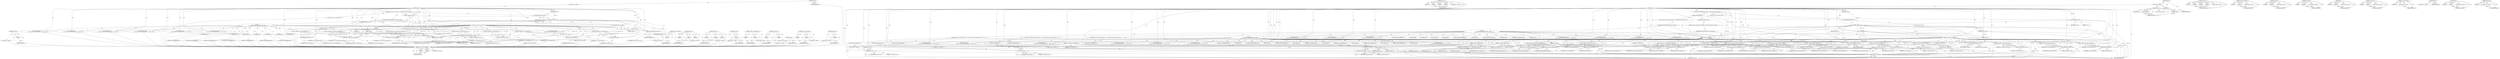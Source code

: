 digraph "cJSON_strdup" {
vulnerable_129 [label=<(METHOD,cJSON_strdup)>];
vulnerable_130 [label=<(PARAM,p1)>];
vulnerable_131 [label=<(BLOCK,&lt;empty&gt;,&lt;empty&gt;)>];
vulnerable_132 [label=<(METHOD_RETURN,ANY)>];
vulnerable_6 [label=<(METHOD,&lt;global&gt;)<SUB>1</SUB>>];
vulnerable_7 [label=<(BLOCK,&lt;empty&gt;,&lt;empty&gt;)<SUB>1</SUB>>];
vulnerable_8 [label=<(METHOD,print_value)<SUB>1</SUB>>];
vulnerable_9 [label=<(PARAM,cJSON *item)<SUB>1</SUB>>];
vulnerable_10 [label=<(PARAM,int depth)<SUB>1</SUB>>];
vulnerable_11 [label=<(PARAM,int fmt)<SUB>1</SUB>>];
vulnerable_12 [label=<(BLOCK,{
	char *out = 0;
	if ( ! item )
		return 0;
	s...,{
	char *out = 0;
	if ( ! item )
		return 0;
	s...)<SUB>2</SUB>>];
vulnerable_13 [label="<(LOCAL,char* out: char*)<SUB>3</SUB>>"];
vulnerable_14 [label=<(&lt;operator&gt;.assignment,*out = 0)<SUB>3</SUB>>];
vulnerable_15 [label=<(IDENTIFIER,out,*out = 0)<SUB>3</SUB>>];
vulnerable_16 [label=<(LITERAL,0,*out = 0)<SUB>3</SUB>>];
vulnerable_17 [label=<(CONTROL_STRUCTURE,IF,if (! item))<SUB>4</SUB>>];
vulnerable_18 [label=<(&lt;operator&gt;.logicalNot,! item)<SUB>4</SUB>>];
vulnerable_19 [label=<(IDENTIFIER,item,! item)<SUB>4</SUB>>];
vulnerable_20 [label=<(BLOCK,&lt;empty&gt;,&lt;empty&gt;)<SUB>5</SUB>>];
vulnerable_21 [label=<(RETURN,return 0;,return 0;)<SUB>5</SUB>>];
vulnerable_22 [label=<(LITERAL,0,return 0;)<SUB>5</SUB>>];
vulnerable_23 [label=<(CONTROL_STRUCTURE,SWITCH,switch(( item-&gt;type ) &amp; 255))<SUB>6</SUB>>];
vulnerable_24 [label=<(&lt;operator&gt;.and,( item-&gt;type ) &amp; 255)<SUB>6</SUB>>];
vulnerable_25 [label=<(&lt;operator&gt;.indirectFieldAccess,item-&gt;type)<SUB>6</SUB>>];
vulnerable_26 [label=<(IDENTIFIER,item,( item-&gt;type ) &amp; 255)<SUB>6</SUB>>];
vulnerable_27 [label=<(FIELD_IDENTIFIER,type,type)<SUB>6</SUB>>];
vulnerable_28 [label=<(LITERAL,255,( item-&gt;type ) &amp; 255)<SUB>6</SUB>>];
vulnerable_29 [label="<(BLOCK,{
		case cJSON_NULL:   out = cJSON_strdup( &quot;nul...,{
		case cJSON_NULL:   out = cJSON_strdup( &quot;nul...)<SUB>6</SUB>>"];
vulnerable_30 [label=<(JUMP_TARGET,case)<SUB>7</SUB>>];
vulnerable_31 [label="<(IDENTIFIER,cJSON_NULL,{
		case cJSON_NULL:   out = cJSON_strdup( &quot;nul...)<SUB>7</SUB>>"];
vulnerable_32 [label=<(&lt;operator&gt;.assignment,out = cJSON_strdup( &quot;null&quot; ))<SUB>7</SUB>>];
vulnerable_33 [label=<(IDENTIFIER,out,out = cJSON_strdup( &quot;null&quot; ))<SUB>7</SUB>>];
vulnerable_34 [label=<(cJSON_strdup,cJSON_strdup( &quot;null&quot; ))<SUB>7</SUB>>];
vulnerable_35 [label=<(LITERAL,&quot;null&quot;,cJSON_strdup( &quot;null&quot; ))<SUB>7</SUB>>];
vulnerable_36 [label=<(CONTROL_STRUCTURE,BREAK,break;)<SUB>7</SUB>>];
vulnerable_37 [label=<(JUMP_TARGET,case)<SUB>8</SUB>>];
vulnerable_38 [label="<(IDENTIFIER,cJSON_False,{
		case cJSON_NULL:   out = cJSON_strdup( &quot;nul...)<SUB>8</SUB>>"];
vulnerable_39 [label=<(&lt;operator&gt;.assignment,out = cJSON_strdup( &quot;false&quot; ))<SUB>8</SUB>>];
vulnerable_40 [label=<(IDENTIFIER,out,out = cJSON_strdup( &quot;false&quot; ))<SUB>8</SUB>>];
vulnerable_41 [label=<(cJSON_strdup,cJSON_strdup( &quot;false&quot; ))<SUB>8</SUB>>];
vulnerable_42 [label=<(LITERAL,&quot;false&quot;,cJSON_strdup( &quot;false&quot; ))<SUB>8</SUB>>];
vulnerable_43 [label=<(CONTROL_STRUCTURE,BREAK,break;)<SUB>8</SUB>>];
vulnerable_44 [label=<(JUMP_TARGET,case)<SUB>9</SUB>>];
vulnerable_45 [label="<(IDENTIFIER,cJSON_True,{
		case cJSON_NULL:   out = cJSON_strdup( &quot;nul...)<SUB>9</SUB>>"];
vulnerable_46 [label=<(&lt;operator&gt;.assignment,out = cJSON_strdup( &quot;true&quot; ))<SUB>9</SUB>>];
vulnerable_47 [label=<(IDENTIFIER,out,out = cJSON_strdup( &quot;true&quot; ))<SUB>9</SUB>>];
vulnerable_48 [label=<(cJSON_strdup,cJSON_strdup( &quot;true&quot; ))<SUB>9</SUB>>];
vulnerable_49 [label=<(LITERAL,&quot;true&quot;,cJSON_strdup( &quot;true&quot; ))<SUB>9</SUB>>];
vulnerable_50 [label=<(CONTROL_STRUCTURE,BREAK,break;)<SUB>9</SUB>>];
vulnerable_51 [label=<(JUMP_TARGET,case)<SUB>10</SUB>>];
vulnerable_52 [label="<(IDENTIFIER,cJSON_Number,{
		case cJSON_NULL:   out = cJSON_strdup( &quot;nul...)<SUB>10</SUB>>"];
vulnerable_53 [label=<(&lt;operator&gt;.assignment,out = print_number( item ))<SUB>10</SUB>>];
vulnerable_54 [label=<(IDENTIFIER,out,out = print_number( item ))<SUB>10</SUB>>];
vulnerable_55 [label=<(print_number,print_number( item ))<SUB>10</SUB>>];
vulnerable_56 [label=<(IDENTIFIER,item,print_number( item ))<SUB>10</SUB>>];
vulnerable_57 [label=<(CONTROL_STRUCTURE,BREAK,break;)<SUB>10</SUB>>];
vulnerable_58 [label=<(JUMP_TARGET,case)<SUB>11</SUB>>];
vulnerable_59 [label="<(IDENTIFIER,cJSON_String,{
		case cJSON_NULL:   out = cJSON_strdup( &quot;nul...)<SUB>11</SUB>>"];
vulnerable_60 [label=<(&lt;operator&gt;.assignment,out = print_string( item ))<SUB>11</SUB>>];
vulnerable_61 [label=<(IDENTIFIER,out,out = print_string( item ))<SUB>11</SUB>>];
vulnerable_62 [label=<(print_string,print_string( item ))<SUB>11</SUB>>];
vulnerable_63 [label=<(IDENTIFIER,item,print_string( item ))<SUB>11</SUB>>];
vulnerable_64 [label=<(CONTROL_STRUCTURE,BREAK,break;)<SUB>11</SUB>>];
vulnerable_65 [label=<(JUMP_TARGET,case)<SUB>12</SUB>>];
vulnerable_66 [label="<(IDENTIFIER,cJSON_Array,{
		case cJSON_NULL:   out = cJSON_strdup( &quot;nul...)<SUB>12</SUB>>"];
vulnerable_67 [label=<(&lt;operator&gt;.assignment,out = print_array( item, depth, fmt ))<SUB>12</SUB>>];
vulnerable_68 [label=<(IDENTIFIER,out,out = print_array( item, depth, fmt ))<SUB>12</SUB>>];
vulnerable_69 [label=<(print_array,print_array( item, depth, fmt ))<SUB>12</SUB>>];
vulnerable_70 [label=<(IDENTIFIER,item,print_array( item, depth, fmt ))<SUB>12</SUB>>];
vulnerable_71 [label=<(IDENTIFIER,depth,print_array( item, depth, fmt ))<SUB>12</SUB>>];
vulnerable_72 [label=<(IDENTIFIER,fmt,print_array( item, depth, fmt ))<SUB>12</SUB>>];
vulnerable_73 [label=<(CONTROL_STRUCTURE,BREAK,break;)<SUB>12</SUB>>];
vulnerable_74 [label=<(JUMP_TARGET,case)<SUB>13</SUB>>];
vulnerable_75 [label="<(IDENTIFIER,cJSON_Object,{
		case cJSON_NULL:   out = cJSON_strdup( &quot;nul...)<SUB>13</SUB>>"];
vulnerable_76 [label=<(&lt;operator&gt;.assignment,out = print_object( item, depth, fmt ))<SUB>13</SUB>>];
vulnerable_77 [label=<(IDENTIFIER,out,out = print_object( item, depth, fmt ))<SUB>13</SUB>>];
vulnerable_78 [label=<(print_object,print_object( item, depth, fmt ))<SUB>13</SUB>>];
vulnerable_79 [label=<(IDENTIFIER,item,print_object( item, depth, fmt ))<SUB>13</SUB>>];
vulnerable_80 [label=<(IDENTIFIER,depth,print_object( item, depth, fmt ))<SUB>13</SUB>>];
vulnerable_81 [label=<(IDENTIFIER,fmt,print_object( item, depth, fmt ))<SUB>13</SUB>>];
vulnerable_82 [label=<(CONTROL_STRUCTURE,BREAK,break;)<SUB>13</SUB>>];
vulnerable_83 [label=<(RETURN,return out;,return out;)<SUB>15</SUB>>];
vulnerable_84 [label=<(IDENTIFIER,out,return out;)<SUB>15</SUB>>];
vulnerable_85 [label=<(METHOD_RETURN,char*)<SUB>1</SUB>>];
vulnerable_87 [label=<(METHOD_RETURN,ANY)<SUB>1</SUB>>];
vulnerable_115 [label=<(METHOD,&lt;operator&gt;.logicalNot)>];
vulnerable_116 [label=<(PARAM,p1)>];
vulnerable_117 [label=<(BLOCK,&lt;empty&gt;,&lt;empty&gt;)>];
vulnerable_118 [label=<(METHOD_RETURN,ANY)>];
vulnerable_147 [label=<(METHOD,print_object)>];
vulnerable_148 [label=<(PARAM,p1)>];
vulnerable_149 [label=<(PARAM,p2)>];
vulnerable_150 [label=<(PARAM,p3)>];
vulnerable_151 [label=<(BLOCK,&lt;empty&gt;,&lt;empty&gt;)>];
vulnerable_152 [label=<(METHOD_RETURN,ANY)>];
vulnerable_141 [label=<(METHOD,print_array)>];
vulnerable_142 [label=<(PARAM,p1)>];
vulnerable_143 [label=<(PARAM,p2)>];
vulnerable_144 [label=<(PARAM,p3)>];
vulnerable_145 [label=<(BLOCK,&lt;empty&gt;,&lt;empty&gt;)>];
vulnerable_146 [label=<(METHOD_RETURN,ANY)>];
vulnerable_137 [label=<(METHOD,print_string)>];
vulnerable_138 [label=<(PARAM,p1)>];
vulnerable_139 [label=<(BLOCK,&lt;empty&gt;,&lt;empty&gt;)>];
vulnerable_140 [label=<(METHOD_RETURN,ANY)>];
vulnerable_124 [label=<(METHOD,&lt;operator&gt;.indirectFieldAccess)>];
vulnerable_125 [label=<(PARAM,p1)>];
vulnerable_126 [label=<(PARAM,p2)>];
vulnerable_127 [label=<(BLOCK,&lt;empty&gt;,&lt;empty&gt;)>];
vulnerable_128 [label=<(METHOD_RETURN,ANY)>];
vulnerable_119 [label=<(METHOD,&lt;operator&gt;.and)>];
vulnerable_120 [label=<(PARAM,p1)>];
vulnerable_121 [label=<(PARAM,p2)>];
vulnerable_122 [label=<(BLOCK,&lt;empty&gt;,&lt;empty&gt;)>];
vulnerable_123 [label=<(METHOD_RETURN,ANY)>];
vulnerable_110 [label=<(METHOD,&lt;operator&gt;.assignment)>];
vulnerable_111 [label=<(PARAM,p1)>];
vulnerable_112 [label=<(PARAM,p2)>];
vulnerable_113 [label=<(BLOCK,&lt;empty&gt;,&lt;empty&gt;)>];
vulnerable_114 [label=<(METHOD_RETURN,ANY)>];
vulnerable_104 [label=<(METHOD,&lt;global&gt;)<SUB>1</SUB>>];
vulnerable_105 [label=<(BLOCK,&lt;empty&gt;,&lt;empty&gt;)>];
vulnerable_106 [label=<(METHOD_RETURN,ANY)>];
vulnerable_133 [label=<(METHOD,print_number)>];
vulnerable_134 [label=<(PARAM,p1)>];
vulnerable_135 [label=<(BLOCK,&lt;empty&gt;,&lt;empty&gt;)>];
vulnerable_136 [label=<(METHOD_RETURN,ANY)>];
fixed_232 [label=<(METHOD,&lt;operator&gt;.indirectFieldAccess)>];
fixed_233 [label=<(PARAM,p1)>];
fixed_234 [label=<(PARAM,p2)>];
fixed_235 [label=<(BLOCK,&lt;empty&gt;,&lt;empty&gt;)>];
fixed_236 [label=<(METHOD_RETURN,ANY)>];
fixed_257 [label=<(METHOD,print_array)>];
fixed_258 [label=<(PARAM,p1)>];
fixed_259 [label=<(PARAM,p2)>];
fixed_260 [label=<(PARAM,p3)>];
fixed_261 [label=<(PARAM,p4)>];
fixed_262 [label=<(BLOCK,&lt;empty&gt;,&lt;empty&gt;)>];
fixed_263 [label=<(METHOD_RETURN,ANY)>];
fixed_6 [label=<(METHOD,&lt;global&gt;)<SUB>1</SUB>>];
fixed_7 [label=<(BLOCK,&lt;empty&gt;,&lt;empty&gt;)<SUB>1</SUB>>];
fixed_8 [label=<(METHOD,print_value)<SUB>1</SUB>>];
fixed_9 [label=<(PARAM,cJSON *item)<SUB>1</SUB>>];
fixed_10 [label=<(PARAM,int depth)<SUB>1</SUB>>];
fixed_11 [label=<(PARAM,int fmt)<SUB>1</SUB>>];
fixed_12 [label=<(BLOCK,&lt;empty&gt;,&lt;empty&gt;)>];
fixed_13 [label=<(METHOD_RETURN,char*)<SUB>1</SUB>>];
fixed_15 [label=<(UNKNOWN,),))<SUB>1</SUB>>];
fixed_16 [label=<(METHOD,print_value)<SUB>2</SUB>>];
fixed_17 [label=<(PARAM,cJSON *item)<SUB>2</SUB>>];
fixed_18 [label=<(PARAM,int depth)<SUB>2</SUB>>];
fixed_19 [label=<(PARAM,int fmt)<SUB>2</SUB>>];
fixed_20 [label=<(PARAM,printbuffer *p)<SUB>2</SUB>>];
fixed_21 [label=<(BLOCK,{
	char *out=0;
	if (!item) return 0;
	if (p)
	...,{
	char *out=0;
	if (!item) return 0;
	if (p)
	...)<SUB>3</SUB>>];
fixed_22 [label="<(LOCAL,char* out: char*)<SUB>4</SUB>>"];
fixed_23 [label=<(&lt;operator&gt;.assignment,*out=0)<SUB>4</SUB>>];
fixed_24 [label=<(IDENTIFIER,out,*out=0)<SUB>4</SUB>>];
fixed_25 [label=<(LITERAL,0,*out=0)<SUB>4</SUB>>];
fixed_26 [label=<(CONTROL_STRUCTURE,IF,if (!item))<SUB>5</SUB>>];
fixed_27 [label=<(&lt;operator&gt;.logicalNot,!item)<SUB>5</SUB>>];
fixed_28 [label=<(IDENTIFIER,item,!item)<SUB>5</SUB>>];
fixed_29 [label=<(BLOCK,&lt;empty&gt;,&lt;empty&gt;)<SUB>5</SUB>>];
fixed_30 [label=<(RETURN,return 0;,return 0;)<SUB>5</SUB>>];
fixed_31 [label=<(LITERAL,0,return 0;)<SUB>5</SUB>>];
fixed_32 [label=<(CONTROL_STRUCTURE,IF,if (p))<SUB>6</SUB>>];
fixed_33 [label=<(IDENTIFIER,p,if (p))<SUB>6</SUB>>];
fixed_34 [label=<(BLOCK,{
		switch ((item-&gt;type)&amp;255)
		{
			case cJSON...,{
		switch ((item-&gt;type)&amp;255)
		{
			case cJSON...)<SUB>7</SUB>>];
fixed_35 [label=<(CONTROL_STRUCTURE,SWITCH,switch((item-&gt;type)&amp;255))<SUB>8</SUB>>];
fixed_36 [label=<(&lt;operator&gt;.and,(item-&gt;type)&amp;255)<SUB>8</SUB>>];
fixed_37 [label=<(&lt;operator&gt;.indirectFieldAccess,item-&gt;type)<SUB>8</SUB>>];
fixed_38 [label=<(IDENTIFIER,item,(item-&gt;type)&amp;255)<SUB>8</SUB>>];
fixed_39 [label=<(FIELD_IDENTIFIER,type,type)<SUB>8</SUB>>];
fixed_40 [label=<(LITERAL,255,(item-&gt;type)&amp;255)<SUB>8</SUB>>];
fixed_41 [label="<(BLOCK,{
			case cJSON_NULL:	{out=ensure(p,5);	if (out...,{
			case cJSON_NULL:	{out=ensure(p,5);	if (out...)<SUB>9</SUB>>"];
fixed_42 [label=<(JUMP_TARGET,case)<SUB>10</SUB>>];
fixed_43 [label="<(IDENTIFIER,cJSON_NULL,{
			case cJSON_NULL:	{out=ensure(p,5);	if (out...)<SUB>10</SUB>>"];
fixed_44 [label=<(BLOCK,{out=ensure(p,5);	if (out) strcpy(out,&quot;null&quot;);	...,{out=ensure(p,5);	if (out) strcpy(out,&quot;null&quot;);	...)<SUB>10</SUB>>];
fixed_45 [label=<(&lt;operator&gt;.assignment,out=ensure(p,5))<SUB>10</SUB>>];
fixed_46 [label=<(IDENTIFIER,out,out=ensure(p,5))<SUB>10</SUB>>];
fixed_47 [label=<(ensure,ensure(p,5))<SUB>10</SUB>>];
fixed_48 [label=<(IDENTIFIER,p,ensure(p,5))<SUB>10</SUB>>];
fixed_49 [label=<(LITERAL,5,ensure(p,5))<SUB>10</SUB>>];
fixed_50 [label=<(CONTROL_STRUCTURE,IF,if (out))<SUB>10</SUB>>];
fixed_51 [label=<(IDENTIFIER,out,if (out))<SUB>10</SUB>>];
fixed_52 [label=<(BLOCK,&lt;empty&gt;,&lt;empty&gt;)<SUB>10</SUB>>];
fixed_53 [label=<(strcpy,strcpy(out,&quot;null&quot;))<SUB>10</SUB>>];
fixed_54 [label=<(IDENTIFIER,out,strcpy(out,&quot;null&quot;))<SUB>10</SUB>>];
fixed_55 [label=<(LITERAL,&quot;null&quot;,strcpy(out,&quot;null&quot;))<SUB>10</SUB>>];
fixed_56 [label=<(CONTROL_STRUCTURE,BREAK,break;)<SUB>10</SUB>>];
fixed_57 [label=<(JUMP_TARGET,case)<SUB>11</SUB>>];
fixed_58 [label="<(IDENTIFIER,cJSON_False,{
			case cJSON_NULL:	{out=ensure(p,5);	if (out...)<SUB>11</SUB>>"];
fixed_59 [label=<(BLOCK,{out=ensure(p,6);	if (out) strcpy(out,&quot;false&quot;);...,{out=ensure(p,6);	if (out) strcpy(out,&quot;false&quot;);...)<SUB>11</SUB>>];
fixed_60 [label=<(&lt;operator&gt;.assignment,out=ensure(p,6))<SUB>11</SUB>>];
fixed_61 [label=<(IDENTIFIER,out,out=ensure(p,6))<SUB>11</SUB>>];
fixed_62 [label=<(ensure,ensure(p,6))<SUB>11</SUB>>];
fixed_63 [label=<(IDENTIFIER,p,ensure(p,6))<SUB>11</SUB>>];
fixed_64 [label=<(LITERAL,6,ensure(p,6))<SUB>11</SUB>>];
fixed_65 [label=<(CONTROL_STRUCTURE,IF,if (out))<SUB>11</SUB>>];
fixed_66 [label=<(IDENTIFIER,out,if (out))<SUB>11</SUB>>];
fixed_67 [label=<(BLOCK,&lt;empty&gt;,&lt;empty&gt;)<SUB>11</SUB>>];
fixed_68 [label=<(strcpy,strcpy(out,&quot;false&quot;))<SUB>11</SUB>>];
fixed_69 [label=<(IDENTIFIER,out,strcpy(out,&quot;false&quot;))<SUB>11</SUB>>];
fixed_70 [label=<(LITERAL,&quot;false&quot;,strcpy(out,&quot;false&quot;))<SUB>11</SUB>>];
fixed_71 [label=<(CONTROL_STRUCTURE,BREAK,break;)<SUB>11</SUB>>];
fixed_72 [label=<(JUMP_TARGET,case)<SUB>12</SUB>>];
fixed_73 [label="<(IDENTIFIER,cJSON_True,{
			case cJSON_NULL:	{out=ensure(p,5);	if (out...)<SUB>12</SUB>>"];
fixed_74 [label=<(BLOCK,{out=ensure(p,5);	if (out) strcpy(out,&quot;true&quot;);	...,{out=ensure(p,5);	if (out) strcpy(out,&quot;true&quot;);	...)<SUB>12</SUB>>];
fixed_75 [label=<(&lt;operator&gt;.assignment,out=ensure(p,5))<SUB>12</SUB>>];
fixed_76 [label=<(IDENTIFIER,out,out=ensure(p,5))<SUB>12</SUB>>];
fixed_77 [label=<(ensure,ensure(p,5))<SUB>12</SUB>>];
fixed_78 [label=<(IDENTIFIER,p,ensure(p,5))<SUB>12</SUB>>];
fixed_79 [label=<(LITERAL,5,ensure(p,5))<SUB>12</SUB>>];
fixed_80 [label=<(CONTROL_STRUCTURE,IF,if (out))<SUB>12</SUB>>];
fixed_81 [label=<(IDENTIFIER,out,if (out))<SUB>12</SUB>>];
fixed_82 [label=<(BLOCK,&lt;empty&gt;,&lt;empty&gt;)<SUB>12</SUB>>];
fixed_83 [label=<(strcpy,strcpy(out,&quot;true&quot;))<SUB>12</SUB>>];
fixed_84 [label=<(IDENTIFIER,out,strcpy(out,&quot;true&quot;))<SUB>12</SUB>>];
fixed_85 [label=<(LITERAL,&quot;true&quot;,strcpy(out,&quot;true&quot;))<SUB>12</SUB>>];
fixed_86 [label=<(CONTROL_STRUCTURE,BREAK,break;)<SUB>12</SUB>>];
fixed_87 [label=<(JUMP_TARGET,case)<SUB>13</SUB>>];
fixed_88 [label="<(IDENTIFIER,cJSON_Number,{
			case cJSON_NULL:	{out=ensure(p,5);	if (out...)<SUB>13</SUB>>"];
fixed_89 [label=<(&lt;operator&gt;.assignment,out=print_number(item,p))<SUB>13</SUB>>];
fixed_90 [label=<(IDENTIFIER,out,out=print_number(item,p))<SUB>13</SUB>>];
fixed_91 [label=<(print_number,print_number(item,p))<SUB>13</SUB>>];
fixed_92 [label=<(IDENTIFIER,item,print_number(item,p))<SUB>13</SUB>>];
fixed_93 [label=<(IDENTIFIER,p,print_number(item,p))<SUB>13</SUB>>];
fixed_94 [label=<(CONTROL_STRUCTURE,BREAK,break;)<SUB>13</SUB>>];
fixed_95 [label=<(JUMP_TARGET,case)<SUB>14</SUB>>];
fixed_96 [label="<(IDENTIFIER,cJSON_String,{
			case cJSON_NULL:	{out=ensure(p,5);	if (out...)<SUB>14</SUB>>"];
fixed_97 [label=<(&lt;operator&gt;.assignment,out=print_string(item,p))<SUB>14</SUB>>];
fixed_98 [label=<(IDENTIFIER,out,out=print_string(item,p))<SUB>14</SUB>>];
fixed_99 [label=<(print_string,print_string(item,p))<SUB>14</SUB>>];
fixed_100 [label=<(IDENTIFIER,item,print_string(item,p))<SUB>14</SUB>>];
fixed_101 [label=<(IDENTIFIER,p,print_string(item,p))<SUB>14</SUB>>];
fixed_102 [label=<(CONTROL_STRUCTURE,BREAK,break;)<SUB>14</SUB>>];
fixed_103 [label=<(JUMP_TARGET,case)<SUB>15</SUB>>];
fixed_104 [label="<(IDENTIFIER,cJSON_Array,{
			case cJSON_NULL:	{out=ensure(p,5);	if (out...)<SUB>15</SUB>>"];
fixed_105 [label=<(&lt;operator&gt;.assignment,out=print_array(item,depth,fmt,p))<SUB>15</SUB>>];
fixed_106 [label=<(IDENTIFIER,out,out=print_array(item,depth,fmt,p))<SUB>15</SUB>>];
fixed_107 [label=<(print_array,print_array(item,depth,fmt,p))<SUB>15</SUB>>];
fixed_108 [label=<(IDENTIFIER,item,print_array(item,depth,fmt,p))<SUB>15</SUB>>];
fixed_109 [label=<(IDENTIFIER,depth,print_array(item,depth,fmt,p))<SUB>15</SUB>>];
fixed_110 [label=<(IDENTIFIER,fmt,print_array(item,depth,fmt,p))<SUB>15</SUB>>];
fixed_111 [label=<(IDENTIFIER,p,print_array(item,depth,fmt,p))<SUB>15</SUB>>];
fixed_112 [label=<(CONTROL_STRUCTURE,BREAK,break;)<SUB>15</SUB>>];
fixed_113 [label=<(JUMP_TARGET,case)<SUB>16</SUB>>];
fixed_114 [label="<(IDENTIFIER,cJSON_Object,{
			case cJSON_NULL:	{out=ensure(p,5);	if (out...)<SUB>16</SUB>>"];
fixed_115 [label=<(&lt;operator&gt;.assignment,out=print_object(item,depth,fmt,p))<SUB>16</SUB>>];
fixed_116 [label=<(IDENTIFIER,out,out=print_object(item,depth,fmt,p))<SUB>16</SUB>>];
fixed_117 [label=<(print_object,print_object(item,depth,fmt,p))<SUB>16</SUB>>];
fixed_118 [label=<(IDENTIFIER,item,print_object(item,depth,fmt,p))<SUB>16</SUB>>];
fixed_119 [label=<(IDENTIFIER,depth,print_object(item,depth,fmt,p))<SUB>16</SUB>>];
fixed_120 [label=<(IDENTIFIER,fmt,print_object(item,depth,fmt,p))<SUB>16</SUB>>];
fixed_121 [label=<(IDENTIFIER,p,print_object(item,depth,fmt,p))<SUB>16</SUB>>];
fixed_122 [label=<(CONTROL_STRUCTURE,BREAK,break;)<SUB>16</SUB>>];
fixed_123 [label=<(CONTROL_STRUCTURE,ELSE,else)<SUB>20</SUB>>];
fixed_124 [label=<(BLOCK,{
		switch ((item-&gt;type)&amp;255)
		{
			case cJSON...,{
		switch ((item-&gt;type)&amp;255)
		{
			case cJSON...)<SUB>20</SUB>>];
fixed_125 [label=<(CONTROL_STRUCTURE,SWITCH,switch((item-&gt;type)&amp;255))<SUB>21</SUB>>];
fixed_126 [label=<(&lt;operator&gt;.and,(item-&gt;type)&amp;255)<SUB>21</SUB>>];
fixed_127 [label=<(&lt;operator&gt;.indirectFieldAccess,item-&gt;type)<SUB>21</SUB>>];
fixed_128 [label=<(IDENTIFIER,item,(item-&gt;type)&amp;255)<SUB>21</SUB>>];
fixed_129 [label=<(FIELD_IDENTIFIER,type,type)<SUB>21</SUB>>];
fixed_130 [label=<(LITERAL,255,(item-&gt;type)&amp;255)<SUB>21</SUB>>];
fixed_131 [label="<(BLOCK,{
			case cJSON_NULL:	out=cJSON_strdup(&quot;null&quot;);...,{
			case cJSON_NULL:	out=cJSON_strdup(&quot;null&quot;);...)<SUB>22</SUB>>"];
fixed_132 [label=<(JUMP_TARGET,case)<SUB>23</SUB>>];
fixed_133 [label="<(IDENTIFIER,cJSON_NULL,{
			case cJSON_NULL:	out=cJSON_strdup(&quot;null&quot;);...)<SUB>23</SUB>>"];
fixed_134 [label=<(&lt;operator&gt;.assignment,out=cJSON_strdup(&quot;null&quot;))<SUB>23</SUB>>];
fixed_135 [label=<(IDENTIFIER,out,out=cJSON_strdup(&quot;null&quot;))<SUB>23</SUB>>];
fixed_136 [label=<(cJSON_strdup,cJSON_strdup(&quot;null&quot;))<SUB>23</SUB>>];
fixed_137 [label=<(LITERAL,&quot;null&quot;,cJSON_strdup(&quot;null&quot;))<SUB>23</SUB>>];
fixed_138 [label=<(CONTROL_STRUCTURE,BREAK,break;)<SUB>23</SUB>>];
fixed_139 [label=<(JUMP_TARGET,case)<SUB>24</SUB>>];
fixed_140 [label="<(IDENTIFIER,cJSON_False,{
			case cJSON_NULL:	out=cJSON_strdup(&quot;null&quot;);...)<SUB>24</SUB>>"];
fixed_141 [label=<(&lt;operator&gt;.assignment,out=cJSON_strdup(&quot;false&quot;))<SUB>24</SUB>>];
fixed_142 [label=<(IDENTIFIER,out,out=cJSON_strdup(&quot;false&quot;))<SUB>24</SUB>>];
fixed_143 [label=<(cJSON_strdup,cJSON_strdup(&quot;false&quot;))<SUB>24</SUB>>];
fixed_144 [label=<(LITERAL,&quot;false&quot;,cJSON_strdup(&quot;false&quot;))<SUB>24</SUB>>];
fixed_145 [label=<(CONTROL_STRUCTURE,BREAK,break;)<SUB>24</SUB>>];
fixed_146 [label=<(JUMP_TARGET,case)<SUB>25</SUB>>];
fixed_147 [label="<(IDENTIFIER,cJSON_True,{
			case cJSON_NULL:	out=cJSON_strdup(&quot;null&quot;);...)<SUB>25</SUB>>"];
fixed_148 [label=<(&lt;operator&gt;.assignment,out=cJSON_strdup(&quot;true&quot;))<SUB>25</SUB>>];
fixed_149 [label=<(IDENTIFIER,out,out=cJSON_strdup(&quot;true&quot;))<SUB>25</SUB>>];
fixed_150 [label=<(cJSON_strdup,cJSON_strdup(&quot;true&quot;))<SUB>25</SUB>>];
fixed_151 [label=<(LITERAL,&quot;true&quot;,cJSON_strdup(&quot;true&quot;))<SUB>25</SUB>>];
fixed_152 [label=<(CONTROL_STRUCTURE,BREAK,break;)<SUB>25</SUB>>];
fixed_153 [label=<(JUMP_TARGET,case)<SUB>26</SUB>>];
fixed_154 [label="<(IDENTIFIER,cJSON_Number,{
			case cJSON_NULL:	out=cJSON_strdup(&quot;null&quot;);...)<SUB>26</SUB>>"];
fixed_155 [label=<(&lt;operator&gt;.assignment,out=print_number(item,0))<SUB>26</SUB>>];
fixed_156 [label=<(IDENTIFIER,out,out=print_number(item,0))<SUB>26</SUB>>];
fixed_157 [label=<(print_number,print_number(item,0))<SUB>26</SUB>>];
fixed_158 [label=<(IDENTIFIER,item,print_number(item,0))<SUB>26</SUB>>];
fixed_159 [label=<(LITERAL,0,print_number(item,0))<SUB>26</SUB>>];
fixed_160 [label=<(CONTROL_STRUCTURE,BREAK,break;)<SUB>26</SUB>>];
fixed_161 [label=<(JUMP_TARGET,case)<SUB>27</SUB>>];
fixed_162 [label="<(IDENTIFIER,cJSON_String,{
			case cJSON_NULL:	out=cJSON_strdup(&quot;null&quot;);...)<SUB>27</SUB>>"];
fixed_163 [label=<(&lt;operator&gt;.assignment,out=print_string(item,0))<SUB>27</SUB>>];
fixed_164 [label=<(IDENTIFIER,out,out=print_string(item,0))<SUB>27</SUB>>];
fixed_165 [label=<(print_string,print_string(item,0))<SUB>27</SUB>>];
fixed_166 [label=<(IDENTIFIER,item,print_string(item,0))<SUB>27</SUB>>];
fixed_167 [label=<(LITERAL,0,print_string(item,0))<SUB>27</SUB>>];
fixed_168 [label=<(CONTROL_STRUCTURE,BREAK,break;)<SUB>27</SUB>>];
fixed_169 [label=<(JUMP_TARGET,case)<SUB>28</SUB>>];
fixed_170 [label="<(IDENTIFIER,cJSON_Array,{
			case cJSON_NULL:	out=cJSON_strdup(&quot;null&quot;);...)<SUB>28</SUB>>"];
fixed_171 [label=<(&lt;operator&gt;.assignment,out=print_array(item,depth,fmt,0))<SUB>28</SUB>>];
fixed_172 [label=<(IDENTIFIER,out,out=print_array(item,depth,fmt,0))<SUB>28</SUB>>];
fixed_173 [label=<(print_array,print_array(item,depth,fmt,0))<SUB>28</SUB>>];
fixed_174 [label=<(IDENTIFIER,item,print_array(item,depth,fmt,0))<SUB>28</SUB>>];
fixed_175 [label=<(IDENTIFIER,depth,print_array(item,depth,fmt,0))<SUB>28</SUB>>];
fixed_176 [label=<(IDENTIFIER,fmt,print_array(item,depth,fmt,0))<SUB>28</SUB>>];
fixed_177 [label=<(LITERAL,0,print_array(item,depth,fmt,0))<SUB>28</SUB>>];
fixed_178 [label=<(CONTROL_STRUCTURE,BREAK,break;)<SUB>28</SUB>>];
fixed_179 [label=<(JUMP_TARGET,case)<SUB>29</SUB>>];
fixed_180 [label="<(IDENTIFIER,cJSON_Object,{
			case cJSON_NULL:	out=cJSON_strdup(&quot;null&quot;);...)<SUB>29</SUB>>"];
fixed_181 [label=<(&lt;operator&gt;.assignment,out=print_object(item,depth,fmt,0))<SUB>29</SUB>>];
fixed_182 [label=<(IDENTIFIER,out,out=print_object(item,depth,fmt,0))<SUB>29</SUB>>];
fixed_183 [label=<(print_object,print_object(item,depth,fmt,0))<SUB>29</SUB>>];
fixed_184 [label=<(IDENTIFIER,item,print_object(item,depth,fmt,0))<SUB>29</SUB>>];
fixed_185 [label=<(IDENTIFIER,depth,print_object(item,depth,fmt,0))<SUB>29</SUB>>];
fixed_186 [label=<(IDENTIFIER,fmt,print_object(item,depth,fmt,0))<SUB>29</SUB>>];
fixed_187 [label=<(LITERAL,0,print_object(item,depth,fmt,0))<SUB>29</SUB>>];
fixed_188 [label=<(CONTROL_STRUCTURE,BREAK,break;)<SUB>29</SUB>>];
fixed_189 [label=<(RETURN,return out;,return out;)<SUB>32</SUB>>];
fixed_190 [label=<(IDENTIFIER,out,return out;)<SUB>32</SUB>>];
fixed_191 [label=<(METHOD_RETURN,char*)<SUB>2</SUB>>];
fixed_193 [label=<(METHOD_RETURN,ANY)<SUB>1</SUB>>];
fixed_264 [label=<(METHOD,print_object)>];
fixed_265 [label=<(PARAM,p1)>];
fixed_266 [label=<(PARAM,p2)>];
fixed_267 [label=<(PARAM,p3)>];
fixed_268 [label=<(PARAM,p4)>];
fixed_269 [label=<(BLOCK,&lt;empty&gt;,&lt;empty&gt;)>];
fixed_270 [label=<(METHOD_RETURN,ANY)>];
fixed_218 [label=<(METHOD,&lt;operator&gt;.assignment)>];
fixed_219 [label=<(PARAM,p1)>];
fixed_220 [label=<(PARAM,p2)>];
fixed_221 [label=<(BLOCK,&lt;empty&gt;,&lt;empty&gt;)>];
fixed_222 [label=<(METHOD_RETURN,ANY)>];
fixed_252 [label=<(METHOD,print_string)>];
fixed_253 [label=<(PARAM,p1)>];
fixed_254 [label=<(PARAM,p2)>];
fixed_255 [label=<(BLOCK,&lt;empty&gt;,&lt;empty&gt;)>];
fixed_256 [label=<(METHOD_RETURN,ANY)>];
fixed_247 [label=<(METHOD,print_number)>];
fixed_248 [label=<(PARAM,p1)>];
fixed_249 [label=<(PARAM,p2)>];
fixed_250 [label=<(BLOCK,&lt;empty&gt;,&lt;empty&gt;)>];
fixed_251 [label=<(METHOD_RETURN,ANY)>];
fixed_242 [label=<(METHOD,strcpy)>];
fixed_243 [label=<(PARAM,p1)>];
fixed_244 [label=<(PARAM,p2)>];
fixed_245 [label=<(BLOCK,&lt;empty&gt;,&lt;empty&gt;)>];
fixed_246 [label=<(METHOD_RETURN,ANY)>];
fixed_227 [label=<(METHOD,&lt;operator&gt;.and)>];
fixed_228 [label=<(PARAM,p1)>];
fixed_229 [label=<(PARAM,p2)>];
fixed_230 [label=<(BLOCK,&lt;empty&gt;,&lt;empty&gt;)>];
fixed_231 [label=<(METHOD_RETURN,ANY)>];
fixed_223 [label=<(METHOD,&lt;operator&gt;.logicalNot)>];
fixed_224 [label=<(PARAM,p1)>];
fixed_225 [label=<(BLOCK,&lt;empty&gt;,&lt;empty&gt;)>];
fixed_226 [label=<(METHOD_RETURN,ANY)>];
fixed_212 [label=<(METHOD,&lt;global&gt;)<SUB>1</SUB>>];
fixed_213 [label=<(BLOCK,&lt;empty&gt;,&lt;empty&gt;)>];
fixed_214 [label=<(METHOD_RETURN,ANY)>];
fixed_237 [label=<(METHOD,ensure)>];
fixed_238 [label=<(PARAM,p1)>];
fixed_239 [label=<(PARAM,p2)>];
fixed_240 [label=<(BLOCK,&lt;empty&gt;,&lt;empty&gt;)>];
fixed_241 [label=<(METHOD_RETURN,ANY)>];
fixed_271 [label=<(METHOD,cJSON_strdup)>];
fixed_272 [label=<(PARAM,p1)>];
fixed_273 [label=<(BLOCK,&lt;empty&gt;,&lt;empty&gt;)>];
fixed_274 [label=<(METHOD_RETURN,ANY)>];
vulnerable_129 -> vulnerable_130  [key=0, label="AST: "];
vulnerable_129 -> vulnerable_130  [key=1, label="DDG: "];
vulnerable_129 -> vulnerable_131  [key=0, label="AST: "];
vulnerable_129 -> vulnerable_132  [key=0, label="AST: "];
vulnerable_129 -> vulnerable_132  [key=1, label="CFG: "];
vulnerable_130 -> vulnerable_132  [key=0, label="DDG: p1"];
vulnerable_131 -> fixed_232  [key=0];
vulnerable_132 -> fixed_232  [key=0];
vulnerable_6 -> vulnerable_7  [key=0, label="AST: "];
vulnerable_6 -> vulnerable_87  [key=0, label="AST: "];
vulnerable_6 -> vulnerable_87  [key=1, label="CFG: "];
vulnerable_7 -> vulnerable_8  [key=0, label="AST: "];
vulnerable_8 -> vulnerable_9  [key=0, label="AST: "];
vulnerable_8 -> vulnerable_9  [key=1, label="DDG: "];
vulnerable_8 -> vulnerable_10  [key=0, label="AST: "];
vulnerable_8 -> vulnerable_10  [key=1, label="DDG: "];
vulnerable_8 -> vulnerable_11  [key=0, label="AST: "];
vulnerable_8 -> vulnerable_11  [key=1, label="DDG: "];
vulnerable_8 -> vulnerable_12  [key=0, label="AST: "];
vulnerable_8 -> vulnerable_85  [key=0, label="AST: "];
vulnerable_8 -> vulnerable_14  [key=0, label="CFG: "];
vulnerable_8 -> vulnerable_14  [key=1, label="DDG: "];
vulnerable_8 -> vulnerable_84  [key=0, label="DDG: "];
vulnerable_8 -> vulnerable_18  [key=0, label="DDG: "];
vulnerable_8 -> vulnerable_21  [key=0, label="DDG: "];
vulnerable_8 -> vulnerable_24  [key=0, label="DDG: "];
vulnerable_8 -> vulnerable_31  [key=0, label="DDG: "];
vulnerable_8 -> vulnerable_38  [key=0, label="DDG: "];
vulnerable_8 -> vulnerable_45  [key=0, label="DDG: "];
vulnerable_8 -> vulnerable_52  [key=0, label="DDG: "];
vulnerable_8 -> vulnerable_59  [key=0, label="DDG: "];
vulnerable_8 -> vulnerable_66  [key=0, label="DDG: "];
vulnerable_8 -> vulnerable_75  [key=0, label="DDG: "];
vulnerable_8 -> vulnerable_22  [key=0, label="DDG: "];
vulnerable_8 -> vulnerable_34  [key=0, label="DDG: "];
vulnerable_8 -> vulnerable_41  [key=0, label="DDG: "];
vulnerable_8 -> vulnerable_48  [key=0, label="DDG: "];
vulnerable_8 -> vulnerable_55  [key=0, label="DDG: "];
vulnerable_8 -> vulnerable_62  [key=0, label="DDG: "];
vulnerable_8 -> vulnerable_69  [key=0, label="DDG: "];
vulnerable_8 -> vulnerable_78  [key=0, label="DDG: "];
vulnerable_9 -> vulnerable_18  [key=0, label="DDG: item"];
vulnerable_10 -> vulnerable_85  [key=0, label="DDG: depth"];
vulnerable_10 -> vulnerable_69  [key=0, label="DDG: depth"];
vulnerable_10 -> vulnerable_78  [key=0, label="DDG: depth"];
vulnerable_11 -> vulnerable_85  [key=0, label="DDG: fmt"];
vulnerable_11 -> vulnerable_69  [key=0, label="DDG: fmt"];
vulnerable_11 -> vulnerable_78  [key=0, label="DDG: fmt"];
vulnerable_12 -> vulnerable_13  [key=0, label="AST: "];
vulnerable_12 -> vulnerable_14  [key=0, label="AST: "];
vulnerable_12 -> vulnerable_17  [key=0, label="AST: "];
vulnerable_12 -> vulnerable_23  [key=0, label="AST: "];
vulnerable_12 -> vulnerable_83  [key=0, label="AST: "];
vulnerable_13 -> fixed_232  [key=0];
vulnerable_14 -> vulnerable_15  [key=0, label="AST: "];
vulnerable_14 -> vulnerable_16  [key=0, label="AST: "];
vulnerable_14 -> vulnerable_18  [key=0, label="CFG: "];
vulnerable_14 -> vulnerable_85  [key=0, label="DDG: out"];
vulnerable_14 -> vulnerable_85  [key=1, label="DDG: *out = 0"];
vulnerable_14 -> vulnerable_84  [key=0, label="DDG: out"];
vulnerable_15 -> fixed_232  [key=0];
vulnerable_16 -> fixed_232  [key=0];
vulnerable_17 -> vulnerable_18  [key=0, label="AST: "];
vulnerable_17 -> vulnerable_20  [key=0, label="AST: "];
vulnerable_18 -> vulnerable_19  [key=0, label="AST: "];
vulnerable_18 -> vulnerable_21  [key=0, label="CFG: "];
vulnerable_18 -> vulnerable_21  [key=1, label="CDG: "];
vulnerable_18 -> vulnerable_27  [key=0, label="CFG: "];
vulnerable_18 -> vulnerable_27  [key=1, label="CDG: "];
vulnerable_18 -> vulnerable_85  [key=0, label="DDG: item"];
vulnerable_18 -> vulnerable_85  [key=1, label="DDG: ! item"];
vulnerable_18 -> vulnerable_24  [key=0, label="DDG: item"];
vulnerable_18 -> vulnerable_24  [key=1, label="CDG: "];
vulnerable_18 -> vulnerable_55  [key=0, label="DDG: item"];
vulnerable_18 -> vulnerable_62  [key=0, label="DDG: item"];
vulnerable_18 -> vulnerable_69  [key=0, label="DDG: item"];
vulnerable_18 -> vulnerable_78  [key=0, label="DDG: item"];
vulnerable_18 -> vulnerable_25  [key=0, label="CDG: "];
vulnerable_18 -> vulnerable_83  [key=0, label="CDG: "];
vulnerable_19 -> fixed_232  [key=0];
vulnerable_20 -> vulnerable_21  [key=0, label="AST: "];
vulnerable_21 -> vulnerable_22  [key=0, label="AST: "];
vulnerable_21 -> vulnerable_85  [key=0, label="CFG: "];
vulnerable_21 -> vulnerable_85  [key=1, label="DDG: &lt;RET&gt;"];
vulnerable_22 -> vulnerable_21  [key=0, label="DDG: 0"];
vulnerable_23 -> vulnerable_24  [key=0, label="AST: "];
vulnerable_23 -> vulnerable_29  [key=0, label="AST: "];
vulnerable_24 -> vulnerable_25  [key=0, label="AST: "];
vulnerable_24 -> vulnerable_28  [key=0, label="AST: "];
vulnerable_24 -> vulnerable_34  [key=0, label="CFG: "];
vulnerable_24 -> vulnerable_34  [key=1, label="CDG: "];
vulnerable_24 -> vulnerable_41  [key=0, label="CFG: "];
vulnerable_24 -> vulnerable_41  [key=1, label="CDG: "];
vulnerable_24 -> vulnerable_48  [key=0, label="CFG: "];
vulnerable_24 -> vulnerable_48  [key=1, label="CDG: "];
vulnerable_24 -> vulnerable_55  [key=0, label="CFG: "];
vulnerable_24 -> vulnerable_55  [key=1, label="DDG: item-&gt;type"];
vulnerable_24 -> vulnerable_55  [key=2, label="CDG: "];
vulnerable_24 -> vulnerable_62  [key=0, label="CFG: "];
vulnerable_24 -> vulnerable_62  [key=1, label="DDG: item-&gt;type"];
vulnerable_24 -> vulnerable_62  [key=2, label="CDG: "];
vulnerable_24 -> vulnerable_69  [key=0, label="CFG: "];
vulnerable_24 -> vulnerable_69  [key=1, label="DDG: item-&gt;type"];
vulnerable_24 -> vulnerable_69  [key=2, label="CDG: "];
vulnerable_24 -> vulnerable_78  [key=0, label="CFG: "];
vulnerable_24 -> vulnerable_78  [key=1, label="DDG: item-&gt;type"];
vulnerable_24 -> vulnerable_78  [key=2, label="CDG: "];
vulnerable_24 -> vulnerable_83  [key=0, label="CFG: "];
vulnerable_24 -> vulnerable_32  [key=0, label="CDG: "];
vulnerable_24 -> vulnerable_60  [key=0, label="CDG: "];
vulnerable_24 -> vulnerable_46  [key=0, label="CDG: "];
vulnerable_24 -> vulnerable_67  [key=0, label="CDG: "];
vulnerable_24 -> vulnerable_76  [key=0, label="CDG: "];
vulnerable_24 -> vulnerable_53  [key=0, label="CDG: "];
vulnerable_24 -> vulnerable_39  [key=0, label="CDG: "];
vulnerable_25 -> vulnerable_26  [key=0, label="AST: "];
vulnerable_25 -> vulnerable_27  [key=0, label="AST: "];
vulnerable_25 -> vulnerable_24  [key=0, label="CFG: "];
vulnerable_26 -> fixed_232  [key=0];
vulnerable_27 -> vulnerable_25  [key=0, label="CFG: "];
vulnerable_28 -> fixed_232  [key=0];
vulnerable_29 -> vulnerable_30  [key=0, label="AST: "];
vulnerable_29 -> vulnerable_31  [key=0, label="AST: "];
vulnerable_29 -> vulnerable_32  [key=0, label="AST: "];
vulnerable_29 -> vulnerable_36  [key=0, label="AST: "];
vulnerable_29 -> vulnerable_37  [key=0, label="AST: "];
vulnerable_29 -> vulnerable_38  [key=0, label="AST: "];
vulnerable_29 -> vulnerable_39  [key=0, label="AST: "];
vulnerable_29 -> vulnerable_43  [key=0, label="AST: "];
vulnerable_29 -> vulnerable_44  [key=0, label="AST: "];
vulnerable_29 -> vulnerable_45  [key=0, label="AST: "];
vulnerable_29 -> vulnerable_46  [key=0, label="AST: "];
vulnerable_29 -> vulnerable_50  [key=0, label="AST: "];
vulnerable_29 -> vulnerable_51  [key=0, label="AST: "];
vulnerable_29 -> vulnerable_52  [key=0, label="AST: "];
vulnerable_29 -> vulnerable_53  [key=0, label="AST: "];
vulnerable_29 -> vulnerable_57  [key=0, label="AST: "];
vulnerable_29 -> vulnerable_58  [key=0, label="AST: "];
vulnerable_29 -> vulnerable_59  [key=0, label="AST: "];
vulnerable_29 -> vulnerable_60  [key=0, label="AST: "];
vulnerable_29 -> vulnerable_64  [key=0, label="AST: "];
vulnerable_29 -> vulnerable_65  [key=0, label="AST: "];
vulnerable_29 -> vulnerable_66  [key=0, label="AST: "];
vulnerable_29 -> vulnerable_67  [key=0, label="AST: "];
vulnerable_29 -> vulnerable_73  [key=0, label="AST: "];
vulnerable_29 -> vulnerable_74  [key=0, label="AST: "];
vulnerable_29 -> vulnerable_75  [key=0, label="AST: "];
vulnerable_29 -> vulnerable_76  [key=0, label="AST: "];
vulnerable_29 -> vulnerable_82  [key=0, label="AST: "];
vulnerable_30 -> fixed_232  [key=0];
vulnerable_31 -> fixed_232  [key=0];
vulnerable_32 -> vulnerable_33  [key=0, label="AST: "];
vulnerable_32 -> vulnerable_34  [key=0, label="AST: "];
vulnerable_32 -> vulnerable_83  [key=0, label="CFG: "];
vulnerable_32 -> vulnerable_84  [key=0, label="DDG: out"];
vulnerable_33 -> fixed_232  [key=0];
vulnerable_34 -> vulnerable_35  [key=0, label="AST: "];
vulnerable_34 -> vulnerable_32  [key=0, label="CFG: "];
vulnerable_34 -> vulnerable_32  [key=1, label="DDG: &quot;null&quot;"];
vulnerable_35 -> fixed_232  [key=0];
vulnerable_36 -> fixed_232  [key=0];
vulnerable_37 -> fixed_232  [key=0];
vulnerable_38 -> fixed_232  [key=0];
vulnerable_39 -> vulnerable_40  [key=0, label="AST: "];
vulnerable_39 -> vulnerable_41  [key=0, label="AST: "];
vulnerable_39 -> vulnerable_83  [key=0, label="CFG: "];
vulnerable_39 -> vulnerable_84  [key=0, label="DDG: out"];
vulnerable_40 -> fixed_232  [key=0];
vulnerable_41 -> vulnerable_42  [key=0, label="AST: "];
vulnerable_41 -> vulnerable_39  [key=0, label="CFG: "];
vulnerable_41 -> vulnerable_39  [key=1, label="DDG: &quot;false&quot;"];
vulnerable_42 -> fixed_232  [key=0];
vulnerable_43 -> fixed_232  [key=0];
vulnerable_44 -> fixed_232  [key=0];
vulnerable_45 -> fixed_232  [key=0];
vulnerable_46 -> vulnerable_47  [key=0, label="AST: "];
vulnerable_46 -> vulnerable_48  [key=0, label="AST: "];
vulnerable_46 -> vulnerable_83  [key=0, label="CFG: "];
vulnerable_46 -> vulnerable_84  [key=0, label="DDG: out"];
vulnerable_47 -> fixed_232  [key=0];
vulnerable_48 -> vulnerable_49  [key=0, label="AST: "];
vulnerable_48 -> vulnerable_46  [key=0, label="CFG: "];
vulnerable_48 -> vulnerable_46  [key=1, label="DDG: &quot;true&quot;"];
vulnerable_49 -> fixed_232  [key=0];
vulnerable_50 -> fixed_232  [key=0];
vulnerable_51 -> fixed_232  [key=0];
vulnerable_52 -> fixed_232  [key=0];
vulnerable_53 -> vulnerable_54  [key=0, label="AST: "];
vulnerable_53 -> vulnerable_55  [key=0, label="AST: "];
vulnerable_53 -> vulnerable_83  [key=0, label="CFG: "];
vulnerable_53 -> vulnerable_84  [key=0, label="DDG: out"];
vulnerable_54 -> fixed_232  [key=0];
vulnerable_55 -> vulnerable_56  [key=0, label="AST: "];
vulnerable_55 -> vulnerable_53  [key=0, label="CFG: "];
vulnerable_55 -> vulnerable_53  [key=1, label="DDG: item"];
vulnerable_56 -> fixed_232  [key=0];
vulnerable_57 -> fixed_232  [key=0];
vulnerable_58 -> fixed_232  [key=0];
vulnerable_59 -> fixed_232  [key=0];
vulnerable_60 -> vulnerable_61  [key=0, label="AST: "];
vulnerable_60 -> vulnerable_62  [key=0, label="AST: "];
vulnerable_60 -> vulnerable_83  [key=0, label="CFG: "];
vulnerable_60 -> vulnerable_84  [key=0, label="DDG: out"];
vulnerable_61 -> fixed_232  [key=0];
vulnerable_62 -> vulnerable_63  [key=0, label="AST: "];
vulnerable_62 -> vulnerable_60  [key=0, label="CFG: "];
vulnerable_62 -> vulnerable_60  [key=1, label="DDG: item"];
vulnerable_63 -> fixed_232  [key=0];
vulnerable_64 -> fixed_232  [key=0];
vulnerable_65 -> fixed_232  [key=0];
vulnerable_66 -> fixed_232  [key=0];
vulnerable_67 -> vulnerable_68  [key=0, label="AST: "];
vulnerable_67 -> vulnerable_69  [key=0, label="AST: "];
vulnerable_67 -> vulnerable_83  [key=0, label="CFG: "];
vulnerable_67 -> vulnerable_84  [key=0, label="DDG: out"];
vulnerable_68 -> fixed_232  [key=0];
vulnerable_69 -> vulnerable_70  [key=0, label="AST: "];
vulnerable_69 -> vulnerable_71  [key=0, label="AST: "];
vulnerable_69 -> vulnerable_72  [key=0, label="AST: "];
vulnerable_69 -> vulnerable_67  [key=0, label="CFG: "];
vulnerable_69 -> vulnerable_67  [key=1, label="DDG: item"];
vulnerable_69 -> vulnerable_67  [key=2, label="DDG: depth"];
vulnerable_69 -> vulnerable_67  [key=3, label="DDG: fmt"];
vulnerable_70 -> fixed_232  [key=0];
vulnerable_71 -> fixed_232  [key=0];
vulnerable_72 -> fixed_232  [key=0];
vulnerable_73 -> fixed_232  [key=0];
vulnerable_74 -> fixed_232  [key=0];
vulnerable_75 -> fixed_232  [key=0];
vulnerable_76 -> vulnerable_77  [key=0, label="AST: "];
vulnerable_76 -> vulnerable_78  [key=0, label="AST: "];
vulnerable_76 -> vulnerable_83  [key=0, label="CFG: "];
vulnerable_76 -> vulnerable_84  [key=0, label="DDG: out"];
vulnerable_77 -> fixed_232  [key=0];
vulnerable_78 -> vulnerable_79  [key=0, label="AST: "];
vulnerable_78 -> vulnerable_80  [key=0, label="AST: "];
vulnerable_78 -> vulnerable_81  [key=0, label="AST: "];
vulnerable_78 -> vulnerable_76  [key=0, label="CFG: "];
vulnerable_78 -> vulnerable_76  [key=1, label="DDG: item"];
vulnerable_78 -> vulnerable_76  [key=2, label="DDG: depth"];
vulnerable_78 -> vulnerable_76  [key=3, label="DDG: fmt"];
vulnerable_79 -> fixed_232  [key=0];
vulnerable_80 -> fixed_232  [key=0];
vulnerable_81 -> fixed_232  [key=0];
vulnerable_82 -> fixed_232  [key=0];
vulnerable_83 -> vulnerable_84  [key=0, label="AST: "];
vulnerable_83 -> vulnerable_85  [key=0, label="CFG: "];
vulnerable_83 -> vulnerable_85  [key=1, label="DDG: &lt;RET&gt;"];
vulnerable_84 -> vulnerable_83  [key=0, label="DDG: out"];
vulnerable_85 -> fixed_232  [key=0];
vulnerable_87 -> fixed_232  [key=0];
vulnerable_115 -> vulnerable_116  [key=0, label="AST: "];
vulnerable_115 -> vulnerable_116  [key=1, label="DDG: "];
vulnerable_115 -> vulnerable_117  [key=0, label="AST: "];
vulnerable_115 -> vulnerable_118  [key=0, label="AST: "];
vulnerable_115 -> vulnerable_118  [key=1, label="CFG: "];
vulnerable_116 -> vulnerable_118  [key=0, label="DDG: p1"];
vulnerable_117 -> fixed_232  [key=0];
vulnerable_118 -> fixed_232  [key=0];
vulnerable_147 -> vulnerable_148  [key=0, label="AST: "];
vulnerable_147 -> vulnerable_148  [key=1, label="DDG: "];
vulnerable_147 -> vulnerable_151  [key=0, label="AST: "];
vulnerable_147 -> vulnerable_149  [key=0, label="AST: "];
vulnerable_147 -> vulnerable_149  [key=1, label="DDG: "];
vulnerable_147 -> vulnerable_152  [key=0, label="AST: "];
vulnerable_147 -> vulnerable_152  [key=1, label="CFG: "];
vulnerable_147 -> vulnerable_150  [key=0, label="AST: "];
vulnerable_147 -> vulnerable_150  [key=1, label="DDG: "];
vulnerable_148 -> vulnerable_152  [key=0, label="DDG: p1"];
vulnerable_149 -> vulnerable_152  [key=0, label="DDG: p2"];
vulnerable_150 -> vulnerable_152  [key=0, label="DDG: p3"];
vulnerable_151 -> fixed_232  [key=0];
vulnerable_152 -> fixed_232  [key=0];
vulnerable_141 -> vulnerable_142  [key=0, label="AST: "];
vulnerable_141 -> vulnerable_142  [key=1, label="DDG: "];
vulnerable_141 -> vulnerable_145  [key=0, label="AST: "];
vulnerable_141 -> vulnerable_143  [key=0, label="AST: "];
vulnerable_141 -> vulnerable_143  [key=1, label="DDG: "];
vulnerable_141 -> vulnerable_146  [key=0, label="AST: "];
vulnerable_141 -> vulnerable_146  [key=1, label="CFG: "];
vulnerable_141 -> vulnerable_144  [key=0, label="AST: "];
vulnerable_141 -> vulnerable_144  [key=1, label="DDG: "];
vulnerable_142 -> vulnerable_146  [key=0, label="DDG: p1"];
vulnerable_143 -> vulnerable_146  [key=0, label="DDG: p2"];
vulnerable_144 -> vulnerable_146  [key=0, label="DDG: p3"];
vulnerable_145 -> fixed_232  [key=0];
vulnerable_146 -> fixed_232  [key=0];
vulnerable_137 -> vulnerable_138  [key=0, label="AST: "];
vulnerable_137 -> vulnerable_138  [key=1, label="DDG: "];
vulnerable_137 -> vulnerable_139  [key=0, label="AST: "];
vulnerable_137 -> vulnerable_140  [key=0, label="AST: "];
vulnerable_137 -> vulnerable_140  [key=1, label="CFG: "];
vulnerable_138 -> vulnerable_140  [key=0, label="DDG: p1"];
vulnerable_139 -> fixed_232  [key=0];
vulnerable_140 -> fixed_232  [key=0];
vulnerable_124 -> vulnerable_125  [key=0, label="AST: "];
vulnerable_124 -> vulnerable_125  [key=1, label="DDG: "];
vulnerable_124 -> vulnerable_127  [key=0, label="AST: "];
vulnerable_124 -> vulnerable_126  [key=0, label="AST: "];
vulnerable_124 -> vulnerable_126  [key=1, label="DDG: "];
vulnerable_124 -> vulnerable_128  [key=0, label="AST: "];
vulnerable_124 -> vulnerable_128  [key=1, label="CFG: "];
vulnerable_125 -> vulnerable_128  [key=0, label="DDG: p1"];
vulnerable_126 -> vulnerable_128  [key=0, label="DDG: p2"];
vulnerable_127 -> fixed_232  [key=0];
vulnerable_128 -> fixed_232  [key=0];
vulnerable_119 -> vulnerable_120  [key=0, label="AST: "];
vulnerable_119 -> vulnerable_120  [key=1, label="DDG: "];
vulnerable_119 -> vulnerable_122  [key=0, label="AST: "];
vulnerable_119 -> vulnerable_121  [key=0, label="AST: "];
vulnerable_119 -> vulnerable_121  [key=1, label="DDG: "];
vulnerable_119 -> vulnerable_123  [key=0, label="AST: "];
vulnerable_119 -> vulnerable_123  [key=1, label="CFG: "];
vulnerable_120 -> vulnerable_123  [key=0, label="DDG: p1"];
vulnerable_121 -> vulnerable_123  [key=0, label="DDG: p2"];
vulnerable_122 -> fixed_232  [key=0];
vulnerable_123 -> fixed_232  [key=0];
vulnerable_110 -> vulnerable_111  [key=0, label="AST: "];
vulnerable_110 -> vulnerable_111  [key=1, label="DDG: "];
vulnerable_110 -> vulnerable_113  [key=0, label="AST: "];
vulnerable_110 -> vulnerable_112  [key=0, label="AST: "];
vulnerable_110 -> vulnerable_112  [key=1, label="DDG: "];
vulnerable_110 -> vulnerable_114  [key=0, label="AST: "];
vulnerable_110 -> vulnerable_114  [key=1, label="CFG: "];
vulnerable_111 -> vulnerable_114  [key=0, label="DDG: p1"];
vulnerable_112 -> vulnerable_114  [key=0, label="DDG: p2"];
vulnerable_113 -> fixed_232  [key=0];
vulnerable_114 -> fixed_232  [key=0];
vulnerable_104 -> vulnerable_105  [key=0, label="AST: "];
vulnerable_104 -> vulnerable_106  [key=0, label="AST: "];
vulnerable_104 -> vulnerable_106  [key=1, label="CFG: "];
vulnerable_105 -> fixed_232  [key=0];
vulnerable_106 -> fixed_232  [key=0];
vulnerable_133 -> vulnerable_134  [key=0, label="AST: "];
vulnerable_133 -> vulnerable_134  [key=1, label="DDG: "];
vulnerable_133 -> vulnerable_135  [key=0, label="AST: "];
vulnerable_133 -> vulnerable_136  [key=0, label="AST: "];
vulnerable_133 -> vulnerable_136  [key=1, label="CFG: "];
vulnerable_134 -> vulnerable_136  [key=0, label="DDG: p1"];
vulnerable_135 -> fixed_232  [key=0];
vulnerable_136 -> fixed_232  [key=0];
fixed_232 -> fixed_233  [key=0, label="AST: "];
fixed_232 -> fixed_233  [key=1, label="DDG: "];
fixed_232 -> fixed_235  [key=0, label="AST: "];
fixed_232 -> fixed_234  [key=0, label="AST: "];
fixed_232 -> fixed_234  [key=1, label="DDG: "];
fixed_232 -> fixed_236  [key=0, label="AST: "];
fixed_232 -> fixed_236  [key=1, label="CFG: "];
fixed_233 -> fixed_236  [key=0, label="DDG: p1"];
fixed_234 -> fixed_236  [key=0, label="DDG: p2"];
fixed_257 -> fixed_258  [key=0, label="AST: "];
fixed_257 -> fixed_258  [key=1, label="DDG: "];
fixed_257 -> fixed_262  [key=0, label="AST: "];
fixed_257 -> fixed_259  [key=0, label="AST: "];
fixed_257 -> fixed_259  [key=1, label="DDG: "];
fixed_257 -> fixed_263  [key=0, label="AST: "];
fixed_257 -> fixed_263  [key=1, label="CFG: "];
fixed_257 -> fixed_260  [key=0, label="AST: "];
fixed_257 -> fixed_260  [key=1, label="DDG: "];
fixed_257 -> fixed_261  [key=0, label="AST: "];
fixed_257 -> fixed_261  [key=1, label="DDG: "];
fixed_258 -> fixed_263  [key=0, label="DDG: p1"];
fixed_259 -> fixed_263  [key=0, label="DDG: p2"];
fixed_260 -> fixed_263  [key=0, label="DDG: p3"];
fixed_261 -> fixed_263  [key=0, label="DDG: p4"];
fixed_6 -> fixed_7  [key=0, label="AST: "];
fixed_6 -> fixed_193  [key=0, label="AST: "];
fixed_6 -> fixed_15  [key=0, label="CFG: "];
fixed_7 -> fixed_8  [key=0, label="AST: "];
fixed_7 -> fixed_15  [key=0, label="AST: "];
fixed_7 -> fixed_16  [key=0, label="AST: "];
fixed_8 -> fixed_9  [key=0, label="AST: "];
fixed_8 -> fixed_9  [key=1, label="DDG: "];
fixed_8 -> fixed_10  [key=0, label="AST: "];
fixed_8 -> fixed_10  [key=1, label="DDG: "];
fixed_8 -> fixed_11  [key=0, label="AST: "];
fixed_8 -> fixed_11  [key=1, label="DDG: "];
fixed_8 -> fixed_12  [key=0, label="AST: "];
fixed_8 -> fixed_13  [key=0, label="AST: "];
fixed_8 -> fixed_13  [key=1, label="CFG: "];
fixed_9 -> fixed_13  [key=0, label="DDG: item"];
fixed_10 -> fixed_13  [key=0, label="DDG: depth"];
fixed_11 -> fixed_13  [key=0, label="DDG: fmt"];
fixed_15 -> fixed_193  [key=0, label="CFG: "];
fixed_16 -> fixed_17  [key=0, label="AST: "];
fixed_16 -> fixed_17  [key=1, label="DDG: "];
fixed_16 -> fixed_18  [key=0, label="AST: "];
fixed_16 -> fixed_18  [key=1, label="DDG: "];
fixed_16 -> fixed_19  [key=0, label="AST: "];
fixed_16 -> fixed_19  [key=1, label="DDG: "];
fixed_16 -> fixed_20  [key=0, label="AST: "];
fixed_16 -> fixed_20  [key=1, label="DDG: "];
fixed_16 -> fixed_21  [key=0, label="AST: "];
fixed_16 -> fixed_191  [key=0, label="AST: "];
fixed_16 -> fixed_23  [key=0, label="CFG: "];
fixed_16 -> fixed_23  [key=1, label="DDG: "];
fixed_16 -> fixed_33  [key=0, label="DDG: "];
fixed_16 -> fixed_190  [key=0, label="DDG: "];
fixed_16 -> fixed_27  [key=0, label="DDG: "];
fixed_16 -> fixed_30  [key=0, label="DDG: "];
fixed_16 -> fixed_31  [key=0, label="DDG: "];
fixed_16 -> fixed_36  [key=0, label="DDG: "];
fixed_16 -> fixed_43  [key=0, label="DDG: "];
fixed_16 -> fixed_58  [key=0, label="DDG: "];
fixed_16 -> fixed_73  [key=0, label="DDG: "];
fixed_16 -> fixed_88  [key=0, label="DDG: "];
fixed_16 -> fixed_96  [key=0, label="DDG: "];
fixed_16 -> fixed_104  [key=0, label="DDG: "];
fixed_16 -> fixed_114  [key=0, label="DDG: "];
fixed_16 -> fixed_126  [key=0, label="DDG: "];
fixed_16 -> fixed_133  [key=0, label="DDG: "];
fixed_16 -> fixed_140  [key=0, label="DDG: "];
fixed_16 -> fixed_147  [key=0, label="DDG: "];
fixed_16 -> fixed_154  [key=0, label="DDG: "];
fixed_16 -> fixed_162  [key=0, label="DDG: "];
fixed_16 -> fixed_170  [key=0, label="DDG: "];
fixed_16 -> fixed_180  [key=0, label="DDG: "];
fixed_16 -> fixed_51  [key=0, label="DDG: "];
fixed_16 -> fixed_66  [key=0, label="DDG: "];
fixed_16 -> fixed_81  [key=0, label="DDG: "];
fixed_16 -> fixed_91  [key=0, label="DDG: "];
fixed_16 -> fixed_99  [key=0, label="DDG: "];
fixed_16 -> fixed_107  [key=0, label="DDG: "];
fixed_16 -> fixed_117  [key=0, label="DDG: "];
fixed_16 -> fixed_47  [key=0, label="DDG: "];
fixed_16 -> fixed_62  [key=0, label="DDG: "];
fixed_16 -> fixed_77  [key=0, label="DDG: "];
fixed_16 -> fixed_136  [key=0, label="DDG: "];
fixed_16 -> fixed_143  [key=0, label="DDG: "];
fixed_16 -> fixed_150  [key=0, label="DDG: "];
fixed_16 -> fixed_157  [key=0, label="DDG: "];
fixed_16 -> fixed_165  [key=0, label="DDG: "];
fixed_16 -> fixed_173  [key=0, label="DDG: "];
fixed_16 -> fixed_183  [key=0, label="DDG: "];
fixed_16 -> fixed_53  [key=0, label="DDG: "];
fixed_16 -> fixed_68  [key=0, label="DDG: "];
fixed_16 -> fixed_83  [key=0, label="DDG: "];
fixed_17 -> fixed_27  [key=0, label="DDG: item"];
fixed_18 -> fixed_191  [key=0, label="DDG: depth"];
fixed_18 -> fixed_107  [key=0, label="DDG: depth"];
fixed_18 -> fixed_117  [key=0, label="DDG: depth"];
fixed_18 -> fixed_173  [key=0, label="DDG: depth"];
fixed_18 -> fixed_183  [key=0, label="DDG: depth"];
fixed_19 -> fixed_191  [key=0, label="DDG: fmt"];
fixed_19 -> fixed_107  [key=0, label="DDG: fmt"];
fixed_19 -> fixed_117  [key=0, label="DDG: fmt"];
fixed_19 -> fixed_173  [key=0, label="DDG: fmt"];
fixed_19 -> fixed_183  [key=0, label="DDG: fmt"];
fixed_20 -> fixed_191  [key=0, label="DDG: p"];
fixed_20 -> fixed_91  [key=0, label="DDG: p"];
fixed_20 -> fixed_99  [key=0, label="DDG: p"];
fixed_20 -> fixed_107  [key=0, label="DDG: p"];
fixed_20 -> fixed_117  [key=0, label="DDG: p"];
fixed_20 -> fixed_47  [key=0, label="DDG: p"];
fixed_20 -> fixed_62  [key=0, label="DDG: p"];
fixed_20 -> fixed_77  [key=0, label="DDG: p"];
fixed_21 -> fixed_22  [key=0, label="AST: "];
fixed_21 -> fixed_23  [key=0, label="AST: "];
fixed_21 -> fixed_26  [key=0, label="AST: "];
fixed_21 -> fixed_32  [key=0, label="AST: "];
fixed_21 -> fixed_189  [key=0, label="AST: "];
fixed_23 -> fixed_24  [key=0, label="AST: "];
fixed_23 -> fixed_25  [key=0, label="AST: "];
fixed_23 -> fixed_27  [key=0, label="CFG: "];
fixed_23 -> fixed_191  [key=0, label="DDG: out"];
fixed_23 -> fixed_191  [key=1, label="DDG: *out=0"];
fixed_23 -> fixed_190  [key=0, label="DDG: out"];
fixed_26 -> fixed_27  [key=0, label="AST: "];
fixed_26 -> fixed_29  [key=0, label="AST: "];
fixed_27 -> fixed_28  [key=0, label="AST: "];
fixed_27 -> fixed_33  [key=0, label="CFG: "];
fixed_27 -> fixed_33  [key=1, label="CDG: "];
fixed_27 -> fixed_30  [key=0, label="CFG: "];
fixed_27 -> fixed_30  [key=1, label="CDG: "];
fixed_27 -> fixed_191  [key=0, label="DDG: item"];
fixed_27 -> fixed_191  [key=1, label="DDG: !item"];
fixed_27 -> fixed_36  [key=0, label="DDG: item"];
fixed_27 -> fixed_126  [key=0, label="DDG: item"];
fixed_27 -> fixed_91  [key=0, label="DDG: item"];
fixed_27 -> fixed_99  [key=0, label="DDG: item"];
fixed_27 -> fixed_107  [key=0, label="DDG: item"];
fixed_27 -> fixed_117  [key=0, label="DDG: item"];
fixed_27 -> fixed_157  [key=0, label="DDG: item"];
fixed_27 -> fixed_165  [key=0, label="DDG: item"];
fixed_27 -> fixed_173  [key=0, label="DDG: item"];
fixed_27 -> fixed_183  [key=0, label="DDG: item"];
fixed_27 -> fixed_189  [key=0, label="CDG: "];
fixed_29 -> fixed_30  [key=0, label="AST: "];
fixed_30 -> fixed_31  [key=0, label="AST: "];
fixed_30 -> fixed_191  [key=0, label="CFG: "];
fixed_30 -> fixed_191  [key=1, label="DDG: &lt;RET&gt;"];
fixed_31 -> fixed_30  [key=0, label="DDG: 0"];
fixed_32 -> fixed_33  [key=0, label="AST: "];
fixed_32 -> fixed_34  [key=0, label="AST: "];
fixed_32 -> fixed_123  [key=0, label="AST: "];
fixed_33 -> fixed_39  [key=0, label="CFG: "];
fixed_33 -> fixed_39  [key=1, label="CDG: "];
fixed_33 -> fixed_129  [key=0, label="CFG: "];
fixed_33 -> fixed_129  [key=1, label="CDG: "];
fixed_33 -> fixed_37  [key=0, label="CDG: "];
fixed_33 -> fixed_36  [key=0, label="CDG: "];
fixed_33 -> fixed_127  [key=0, label="CDG: "];
fixed_33 -> fixed_126  [key=0, label="CDG: "];
fixed_34 -> fixed_35  [key=0, label="AST: "];
fixed_35 -> fixed_36  [key=0, label="AST: "];
fixed_35 -> fixed_41  [key=0, label="AST: "];
fixed_36 -> fixed_37  [key=0, label="AST: "];
fixed_36 -> fixed_40  [key=0, label="AST: "];
fixed_36 -> fixed_47  [key=0, label="CFG: "];
fixed_36 -> fixed_47  [key=1, label="CDG: "];
fixed_36 -> fixed_62  [key=0, label="CFG: "];
fixed_36 -> fixed_62  [key=1, label="CDG: "];
fixed_36 -> fixed_77  [key=0, label="CFG: "];
fixed_36 -> fixed_77  [key=1, label="CDG: "];
fixed_36 -> fixed_91  [key=0, label="CFG: "];
fixed_36 -> fixed_91  [key=1, label="DDG: item-&gt;type"];
fixed_36 -> fixed_91  [key=2, label="CDG: "];
fixed_36 -> fixed_99  [key=0, label="CFG: "];
fixed_36 -> fixed_99  [key=1, label="DDG: item-&gt;type"];
fixed_36 -> fixed_99  [key=2, label="CDG: "];
fixed_36 -> fixed_107  [key=0, label="CFG: "];
fixed_36 -> fixed_107  [key=1, label="DDG: item-&gt;type"];
fixed_36 -> fixed_107  [key=2, label="CDG: "];
fixed_36 -> fixed_117  [key=0, label="CFG: "];
fixed_36 -> fixed_117  [key=1, label="DDG: item-&gt;type"];
fixed_36 -> fixed_117  [key=2, label="CDG: "];
fixed_36 -> fixed_189  [key=0, label="CFG: "];
fixed_36 -> fixed_115  [key=0, label="CDG: "];
fixed_36 -> fixed_60  [key=0, label="CDG: "];
fixed_36 -> fixed_51  [key=0, label="CDG: "];
fixed_36 -> fixed_75  [key=0, label="CDG: "];
fixed_36 -> fixed_81  [key=0, label="CDG: "];
fixed_36 -> fixed_97  [key=0, label="CDG: "];
fixed_36 -> fixed_89  [key=0, label="CDG: "];
fixed_36 -> fixed_66  [key=0, label="CDG: "];
fixed_36 -> fixed_45  [key=0, label="CDG: "];
fixed_36 -> fixed_105  [key=0, label="CDG: "];
fixed_37 -> fixed_38  [key=0, label="AST: "];
fixed_37 -> fixed_39  [key=0, label="AST: "];
fixed_37 -> fixed_36  [key=0, label="CFG: "];
fixed_39 -> fixed_37  [key=0, label="CFG: "];
fixed_41 -> fixed_42  [key=0, label="AST: "];
fixed_41 -> fixed_43  [key=0, label="AST: "];
fixed_41 -> fixed_44  [key=0, label="AST: "];
fixed_41 -> fixed_57  [key=0, label="AST: "];
fixed_41 -> fixed_58  [key=0, label="AST: "];
fixed_41 -> fixed_59  [key=0, label="AST: "];
fixed_41 -> fixed_72  [key=0, label="AST: "];
fixed_41 -> fixed_73  [key=0, label="AST: "];
fixed_41 -> fixed_74  [key=0, label="AST: "];
fixed_41 -> fixed_87  [key=0, label="AST: "];
fixed_41 -> fixed_88  [key=0, label="AST: "];
fixed_41 -> fixed_89  [key=0, label="AST: "];
fixed_41 -> fixed_94  [key=0, label="AST: "];
fixed_41 -> fixed_95  [key=0, label="AST: "];
fixed_41 -> fixed_96  [key=0, label="AST: "];
fixed_41 -> fixed_97  [key=0, label="AST: "];
fixed_41 -> fixed_102  [key=0, label="AST: "];
fixed_41 -> fixed_103  [key=0, label="AST: "];
fixed_41 -> fixed_104  [key=0, label="AST: "];
fixed_41 -> fixed_105  [key=0, label="AST: "];
fixed_41 -> fixed_112  [key=0, label="AST: "];
fixed_41 -> fixed_113  [key=0, label="AST: "];
fixed_41 -> fixed_114  [key=0, label="AST: "];
fixed_41 -> fixed_115  [key=0, label="AST: "];
fixed_41 -> fixed_122  [key=0, label="AST: "];
fixed_44 -> fixed_45  [key=0, label="AST: "];
fixed_44 -> fixed_50  [key=0, label="AST: "];
fixed_44 -> fixed_56  [key=0, label="AST: "];
fixed_45 -> fixed_46  [key=0, label="AST: "];
fixed_45 -> fixed_47  [key=0, label="AST: "];
fixed_45 -> fixed_51  [key=0, label="CFG: "];
fixed_45 -> fixed_190  [key=0, label="DDG: out"];
fixed_45 -> fixed_53  [key=0, label="DDG: out"];
fixed_47 -> fixed_48  [key=0, label="AST: "];
fixed_47 -> fixed_49  [key=0, label="AST: "];
fixed_47 -> fixed_45  [key=0, label="CFG: "];
fixed_47 -> fixed_45  [key=1, label="DDG: p"];
fixed_47 -> fixed_45  [key=2, label="DDG: 5"];
fixed_50 -> fixed_51  [key=0, label="AST: "];
fixed_50 -> fixed_52  [key=0, label="AST: "];
fixed_51 -> fixed_53  [key=0, label="CFG: "];
fixed_51 -> fixed_53  [key=1, label="CDG: "];
fixed_51 -> fixed_189  [key=0, label="CFG: "];
fixed_52 -> fixed_53  [key=0, label="AST: "];
fixed_53 -> fixed_54  [key=0, label="AST: "];
fixed_53 -> fixed_55  [key=0, label="AST: "];
fixed_53 -> fixed_189  [key=0, label="CFG: "];
fixed_53 -> fixed_190  [key=0, label="DDG: out"];
fixed_59 -> fixed_60  [key=0, label="AST: "];
fixed_59 -> fixed_65  [key=0, label="AST: "];
fixed_59 -> fixed_71  [key=0, label="AST: "];
fixed_60 -> fixed_61  [key=0, label="AST: "];
fixed_60 -> fixed_62  [key=0, label="AST: "];
fixed_60 -> fixed_66  [key=0, label="CFG: "];
fixed_60 -> fixed_190  [key=0, label="DDG: out"];
fixed_60 -> fixed_68  [key=0, label="DDG: out"];
fixed_62 -> fixed_63  [key=0, label="AST: "];
fixed_62 -> fixed_64  [key=0, label="AST: "];
fixed_62 -> fixed_60  [key=0, label="CFG: "];
fixed_62 -> fixed_60  [key=1, label="DDG: p"];
fixed_62 -> fixed_60  [key=2, label="DDG: 6"];
fixed_65 -> fixed_66  [key=0, label="AST: "];
fixed_65 -> fixed_67  [key=0, label="AST: "];
fixed_66 -> fixed_68  [key=0, label="CFG: "];
fixed_66 -> fixed_68  [key=1, label="CDG: "];
fixed_66 -> fixed_189  [key=0, label="CFG: "];
fixed_67 -> fixed_68  [key=0, label="AST: "];
fixed_68 -> fixed_69  [key=0, label="AST: "];
fixed_68 -> fixed_70  [key=0, label="AST: "];
fixed_68 -> fixed_189  [key=0, label="CFG: "];
fixed_68 -> fixed_190  [key=0, label="DDG: out"];
fixed_74 -> fixed_75  [key=0, label="AST: "];
fixed_74 -> fixed_80  [key=0, label="AST: "];
fixed_74 -> fixed_86  [key=0, label="AST: "];
fixed_75 -> fixed_76  [key=0, label="AST: "];
fixed_75 -> fixed_77  [key=0, label="AST: "];
fixed_75 -> fixed_81  [key=0, label="CFG: "];
fixed_75 -> fixed_190  [key=0, label="DDG: out"];
fixed_75 -> fixed_83  [key=0, label="DDG: out"];
fixed_77 -> fixed_78  [key=0, label="AST: "];
fixed_77 -> fixed_79  [key=0, label="AST: "];
fixed_77 -> fixed_75  [key=0, label="CFG: "];
fixed_77 -> fixed_75  [key=1, label="DDG: p"];
fixed_77 -> fixed_75  [key=2, label="DDG: 5"];
fixed_80 -> fixed_81  [key=0, label="AST: "];
fixed_80 -> fixed_82  [key=0, label="AST: "];
fixed_81 -> fixed_83  [key=0, label="CFG: "];
fixed_81 -> fixed_83  [key=1, label="CDG: "];
fixed_81 -> fixed_189  [key=0, label="CFG: "];
fixed_82 -> fixed_83  [key=0, label="AST: "];
fixed_83 -> fixed_84  [key=0, label="AST: "];
fixed_83 -> fixed_85  [key=0, label="AST: "];
fixed_83 -> fixed_189  [key=0, label="CFG: "];
fixed_83 -> fixed_190  [key=0, label="DDG: out"];
fixed_89 -> fixed_90  [key=0, label="AST: "];
fixed_89 -> fixed_91  [key=0, label="AST: "];
fixed_89 -> fixed_189  [key=0, label="CFG: "];
fixed_89 -> fixed_190  [key=0, label="DDG: out"];
fixed_91 -> fixed_92  [key=0, label="AST: "];
fixed_91 -> fixed_93  [key=0, label="AST: "];
fixed_91 -> fixed_89  [key=0, label="CFG: "];
fixed_91 -> fixed_89  [key=1, label="DDG: item"];
fixed_91 -> fixed_89  [key=2, label="DDG: p"];
fixed_97 -> fixed_98  [key=0, label="AST: "];
fixed_97 -> fixed_99  [key=0, label="AST: "];
fixed_97 -> fixed_189  [key=0, label="CFG: "];
fixed_97 -> fixed_190  [key=0, label="DDG: out"];
fixed_99 -> fixed_100  [key=0, label="AST: "];
fixed_99 -> fixed_101  [key=0, label="AST: "];
fixed_99 -> fixed_97  [key=0, label="CFG: "];
fixed_99 -> fixed_97  [key=1, label="DDG: item"];
fixed_99 -> fixed_97  [key=2, label="DDG: p"];
fixed_105 -> fixed_106  [key=0, label="AST: "];
fixed_105 -> fixed_107  [key=0, label="AST: "];
fixed_105 -> fixed_189  [key=0, label="CFG: "];
fixed_105 -> fixed_190  [key=0, label="DDG: out"];
fixed_107 -> fixed_108  [key=0, label="AST: "];
fixed_107 -> fixed_109  [key=0, label="AST: "];
fixed_107 -> fixed_110  [key=0, label="AST: "];
fixed_107 -> fixed_111  [key=0, label="AST: "];
fixed_107 -> fixed_105  [key=0, label="CFG: "];
fixed_107 -> fixed_105  [key=1, label="DDG: item"];
fixed_107 -> fixed_105  [key=2, label="DDG: depth"];
fixed_107 -> fixed_105  [key=3, label="DDG: fmt"];
fixed_107 -> fixed_105  [key=4, label="DDG: p"];
fixed_115 -> fixed_116  [key=0, label="AST: "];
fixed_115 -> fixed_117  [key=0, label="AST: "];
fixed_115 -> fixed_189  [key=0, label="CFG: "];
fixed_115 -> fixed_190  [key=0, label="DDG: out"];
fixed_117 -> fixed_118  [key=0, label="AST: "];
fixed_117 -> fixed_119  [key=0, label="AST: "];
fixed_117 -> fixed_120  [key=0, label="AST: "];
fixed_117 -> fixed_121  [key=0, label="AST: "];
fixed_117 -> fixed_115  [key=0, label="CFG: "];
fixed_117 -> fixed_115  [key=1, label="DDG: item"];
fixed_117 -> fixed_115  [key=2, label="DDG: depth"];
fixed_117 -> fixed_115  [key=3, label="DDG: fmt"];
fixed_117 -> fixed_115  [key=4, label="DDG: p"];
fixed_123 -> fixed_124  [key=0, label="AST: "];
fixed_124 -> fixed_125  [key=0, label="AST: "];
fixed_125 -> fixed_126  [key=0, label="AST: "];
fixed_125 -> fixed_131  [key=0, label="AST: "];
fixed_126 -> fixed_127  [key=0, label="AST: "];
fixed_126 -> fixed_130  [key=0, label="AST: "];
fixed_126 -> fixed_136  [key=0, label="CFG: "];
fixed_126 -> fixed_136  [key=1, label="CDG: "];
fixed_126 -> fixed_143  [key=0, label="CFG: "];
fixed_126 -> fixed_143  [key=1, label="CDG: "];
fixed_126 -> fixed_150  [key=0, label="CFG: "];
fixed_126 -> fixed_150  [key=1, label="CDG: "];
fixed_126 -> fixed_157  [key=0, label="CFG: "];
fixed_126 -> fixed_157  [key=1, label="DDG: item-&gt;type"];
fixed_126 -> fixed_157  [key=2, label="CDG: "];
fixed_126 -> fixed_165  [key=0, label="CFG: "];
fixed_126 -> fixed_165  [key=1, label="DDG: item-&gt;type"];
fixed_126 -> fixed_165  [key=2, label="CDG: "];
fixed_126 -> fixed_173  [key=0, label="CFG: "];
fixed_126 -> fixed_173  [key=1, label="DDG: item-&gt;type"];
fixed_126 -> fixed_173  [key=2, label="CDG: "];
fixed_126 -> fixed_183  [key=0, label="CFG: "];
fixed_126 -> fixed_183  [key=1, label="DDG: item-&gt;type"];
fixed_126 -> fixed_183  [key=2, label="CDG: "];
fixed_126 -> fixed_189  [key=0, label="CFG: "];
fixed_126 -> fixed_163  [key=0, label="CDG: "];
fixed_126 -> fixed_134  [key=0, label="CDG: "];
fixed_126 -> fixed_181  [key=0, label="CDG: "];
fixed_126 -> fixed_148  [key=0, label="CDG: "];
fixed_126 -> fixed_155  [key=0, label="CDG: "];
fixed_126 -> fixed_171  [key=0, label="CDG: "];
fixed_126 -> fixed_141  [key=0, label="CDG: "];
fixed_127 -> fixed_128  [key=0, label="AST: "];
fixed_127 -> fixed_129  [key=0, label="AST: "];
fixed_127 -> fixed_126  [key=0, label="CFG: "];
fixed_129 -> fixed_127  [key=0, label="CFG: "];
fixed_131 -> fixed_132  [key=0, label="AST: "];
fixed_131 -> fixed_133  [key=0, label="AST: "];
fixed_131 -> fixed_134  [key=0, label="AST: "];
fixed_131 -> fixed_138  [key=0, label="AST: "];
fixed_131 -> fixed_139  [key=0, label="AST: "];
fixed_131 -> fixed_140  [key=0, label="AST: "];
fixed_131 -> fixed_141  [key=0, label="AST: "];
fixed_131 -> fixed_145  [key=0, label="AST: "];
fixed_131 -> fixed_146  [key=0, label="AST: "];
fixed_131 -> fixed_147  [key=0, label="AST: "];
fixed_131 -> fixed_148  [key=0, label="AST: "];
fixed_131 -> fixed_152  [key=0, label="AST: "];
fixed_131 -> fixed_153  [key=0, label="AST: "];
fixed_131 -> fixed_154  [key=0, label="AST: "];
fixed_131 -> fixed_155  [key=0, label="AST: "];
fixed_131 -> fixed_160  [key=0, label="AST: "];
fixed_131 -> fixed_161  [key=0, label="AST: "];
fixed_131 -> fixed_162  [key=0, label="AST: "];
fixed_131 -> fixed_163  [key=0, label="AST: "];
fixed_131 -> fixed_168  [key=0, label="AST: "];
fixed_131 -> fixed_169  [key=0, label="AST: "];
fixed_131 -> fixed_170  [key=0, label="AST: "];
fixed_131 -> fixed_171  [key=0, label="AST: "];
fixed_131 -> fixed_178  [key=0, label="AST: "];
fixed_131 -> fixed_179  [key=0, label="AST: "];
fixed_131 -> fixed_180  [key=0, label="AST: "];
fixed_131 -> fixed_181  [key=0, label="AST: "];
fixed_131 -> fixed_188  [key=0, label="AST: "];
fixed_134 -> fixed_135  [key=0, label="AST: "];
fixed_134 -> fixed_136  [key=0, label="AST: "];
fixed_134 -> fixed_189  [key=0, label="CFG: "];
fixed_134 -> fixed_190  [key=0, label="DDG: out"];
fixed_136 -> fixed_137  [key=0, label="AST: "];
fixed_136 -> fixed_134  [key=0, label="CFG: "];
fixed_136 -> fixed_134  [key=1, label="DDG: &quot;null&quot;"];
fixed_141 -> fixed_142  [key=0, label="AST: "];
fixed_141 -> fixed_143  [key=0, label="AST: "];
fixed_141 -> fixed_189  [key=0, label="CFG: "];
fixed_141 -> fixed_190  [key=0, label="DDG: out"];
fixed_143 -> fixed_144  [key=0, label="AST: "];
fixed_143 -> fixed_141  [key=0, label="CFG: "];
fixed_143 -> fixed_141  [key=1, label="DDG: &quot;false&quot;"];
fixed_148 -> fixed_149  [key=0, label="AST: "];
fixed_148 -> fixed_150  [key=0, label="AST: "];
fixed_148 -> fixed_189  [key=0, label="CFG: "];
fixed_148 -> fixed_190  [key=0, label="DDG: out"];
fixed_150 -> fixed_151  [key=0, label="AST: "];
fixed_150 -> fixed_148  [key=0, label="CFG: "];
fixed_150 -> fixed_148  [key=1, label="DDG: &quot;true&quot;"];
fixed_155 -> fixed_156  [key=0, label="AST: "];
fixed_155 -> fixed_157  [key=0, label="AST: "];
fixed_155 -> fixed_189  [key=0, label="CFG: "];
fixed_155 -> fixed_190  [key=0, label="DDG: out"];
fixed_157 -> fixed_158  [key=0, label="AST: "];
fixed_157 -> fixed_159  [key=0, label="AST: "];
fixed_157 -> fixed_155  [key=0, label="CFG: "];
fixed_157 -> fixed_155  [key=1, label="DDG: item"];
fixed_157 -> fixed_155  [key=2, label="DDG: 0"];
fixed_163 -> fixed_164  [key=0, label="AST: "];
fixed_163 -> fixed_165  [key=0, label="AST: "];
fixed_163 -> fixed_189  [key=0, label="CFG: "];
fixed_163 -> fixed_190  [key=0, label="DDG: out"];
fixed_165 -> fixed_166  [key=0, label="AST: "];
fixed_165 -> fixed_167  [key=0, label="AST: "];
fixed_165 -> fixed_163  [key=0, label="CFG: "];
fixed_165 -> fixed_163  [key=1, label="DDG: item"];
fixed_165 -> fixed_163  [key=2, label="DDG: 0"];
fixed_171 -> fixed_172  [key=0, label="AST: "];
fixed_171 -> fixed_173  [key=0, label="AST: "];
fixed_171 -> fixed_189  [key=0, label="CFG: "];
fixed_171 -> fixed_190  [key=0, label="DDG: out"];
fixed_173 -> fixed_174  [key=0, label="AST: "];
fixed_173 -> fixed_175  [key=0, label="AST: "];
fixed_173 -> fixed_176  [key=0, label="AST: "];
fixed_173 -> fixed_177  [key=0, label="AST: "];
fixed_173 -> fixed_171  [key=0, label="CFG: "];
fixed_173 -> fixed_171  [key=1, label="DDG: item"];
fixed_173 -> fixed_171  [key=2, label="DDG: depth"];
fixed_173 -> fixed_171  [key=3, label="DDG: fmt"];
fixed_173 -> fixed_171  [key=4, label="DDG: 0"];
fixed_181 -> fixed_182  [key=0, label="AST: "];
fixed_181 -> fixed_183  [key=0, label="AST: "];
fixed_181 -> fixed_189  [key=0, label="CFG: "];
fixed_181 -> fixed_190  [key=0, label="DDG: out"];
fixed_183 -> fixed_184  [key=0, label="AST: "];
fixed_183 -> fixed_185  [key=0, label="AST: "];
fixed_183 -> fixed_186  [key=0, label="AST: "];
fixed_183 -> fixed_187  [key=0, label="AST: "];
fixed_183 -> fixed_181  [key=0, label="CFG: "];
fixed_183 -> fixed_181  [key=1, label="DDG: item"];
fixed_183 -> fixed_181  [key=2, label="DDG: depth"];
fixed_183 -> fixed_181  [key=3, label="DDG: fmt"];
fixed_183 -> fixed_181  [key=4, label="DDG: 0"];
fixed_189 -> fixed_190  [key=0, label="AST: "];
fixed_189 -> fixed_191  [key=0, label="CFG: "];
fixed_189 -> fixed_191  [key=1, label="DDG: &lt;RET&gt;"];
fixed_190 -> fixed_189  [key=0, label="DDG: out"];
fixed_264 -> fixed_265  [key=0, label="AST: "];
fixed_264 -> fixed_265  [key=1, label="DDG: "];
fixed_264 -> fixed_269  [key=0, label="AST: "];
fixed_264 -> fixed_266  [key=0, label="AST: "];
fixed_264 -> fixed_266  [key=1, label="DDG: "];
fixed_264 -> fixed_270  [key=0, label="AST: "];
fixed_264 -> fixed_270  [key=1, label="CFG: "];
fixed_264 -> fixed_267  [key=0, label="AST: "];
fixed_264 -> fixed_267  [key=1, label="DDG: "];
fixed_264 -> fixed_268  [key=0, label="AST: "];
fixed_264 -> fixed_268  [key=1, label="DDG: "];
fixed_265 -> fixed_270  [key=0, label="DDG: p1"];
fixed_266 -> fixed_270  [key=0, label="DDG: p2"];
fixed_267 -> fixed_270  [key=0, label="DDG: p3"];
fixed_268 -> fixed_270  [key=0, label="DDG: p4"];
fixed_218 -> fixed_219  [key=0, label="AST: "];
fixed_218 -> fixed_219  [key=1, label="DDG: "];
fixed_218 -> fixed_221  [key=0, label="AST: "];
fixed_218 -> fixed_220  [key=0, label="AST: "];
fixed_218 -> fixed_220  [key=1, label="DDG: "];
fixed_218 -> fixed_222  [key=0, label="AST: "];
fixed_218 -> fixed_222  [key=1, label="CFG: "];
fixed_219 -> fixed_222  [key=0, label="DDG: p1"];
fixed_220 -> fixed_222  [key=0, label="DDG: p2"];
fixed_252 -> fixed_253  [key=0, label="AST: "];
fixed_252 -> fixed_253  [key=1, label="DDG: "];
fixed_252 -> fixed_255  [key=0, label="AST: "];
fixed_252 -> fixed_254  [key=0, label="AST: "];
fixed_252 -> fixed_254  [key=1, label="DDG: "];
fixed_252 -> fixed_256  [key=0, label="AST: "];
fixed_252 -> fixed_256  [key=1, label="CFG: "];
fixed_253 -> fixed_256  [key=0, label="DDG: p1"];
fixed_254 -> fixed_256  [key=0, label="DDG: p2"];
fixed_247 -> fixed_248  [key=0, label="AST: "];
fixed_247 -> fixed_248  [key=1, label="DDG: "];
fixed_247 -> fixed_250  [key=0, label="AST: "];
fixed_247 -> fixed_249  [key=0, label="AST: "];
fixed_247 -> fixed_249  [key=1, label="DDG: "];
fixed_247 -> fixed_251  [key=0, label="AST: "];
fixed_247 -> fixed_251  [key=1, label="CFG: "];
fixed_248 -> fixed_251  [key=0, label="DDG: p1"];
fixed_249 -> fixed_251  [key=0, label="DDG: p2"];
fixed_242 -> fixed_243  [key=0, label="AST: "];
fixed_242 -> fixed_243  [key=1, label="DDG: "];
fixed_242 -> fixed_245  [key=0, label="AST: "];
fixed_242 -> fixed_244  [key=0, label="AST: "];
fixed_242 -> fixed_244  [key=1, label="DDG: "];
fixed_242 -> fixed_246  [key=0, label="AST: "];
fixed_242 -> fixed_246  [key=1, label="CFG: "];
fixed_243 -> fixed_246  [key=0, label="DDG: p1"];
fixed_244 -> fixed_246  [key=0, label="DDG: p2"];
fixed_227 -> fixed_228  [key=0, label="AST: "];
fixed_227 -> fixed_228  [key=1, label="DDG: "];
fixed_227 -> fixed_230  [key=0, label="AST: "];
fixed_227 -> fixed_229  [key=0, label="AST: "];
fixed_227 -> fixed_229  [key=1, label="DDG: "];
fixed_227 -> fixed_231  [key=0, label="AST: "];
fixed_227 -> fixed_231  [key=1, label="CFG: "];
fixed_228 -> fixed_231  [key=0, label="DDG: p1"];
fixed_229 -> fixed_231  [key=0, label="DDG: p2"];
fixed_223 -> fixed_224  [key=0, label="AST: "];
fixed_223 -> fixed_224  [key=1, label="DDG: "];
fixed_223 -> fixed_225  [key=0, label="AST: "];
fixed_223 -> fixed_226  [key=0, label="AST: "];
fixed_223 -> fixed_226  [key=1, label="CFG: "];
fixed_224 -> fixed_226  [key=0, label="DDG: p1"];
fixed_212 -> fixed_213  [key=0, label="AST: "];
fixed_212 -> fixed_214  [key=0, label="AST: "];
fixed_212 -> fixed_214  [key=1, label="CFG: "];
fixed_237 -> fixed_238  [key=0, label="AST: "];
fixed_237 -> fixed_238  [key=1, label="DDG: "];
fixed_237 -> fixed_240  [key=0, label="AST: "];
fixed_237 -> fixed_239  [key=0, label="AST: "];
fixed_237 -> fixed_239  [key=1, label="DDG: "];
fixed_237 -> fixed_241  [key=0, label="AST: "];
fixed_237 -> fixed_241  [key=1, label="CFG: "];
fixed_238 -> fixed_241  [key=0, label="DDG: p1"];
fixed_239 -> fixed_241  [key=0, label="DDG: p2"];
fixed_271 -> fixed_272  [key=0, label="AST: "];
fixed_271 -> fixed_272  [key=1, label="DDG: "];
fixed_271 -> fixed_273  [key=0, label="AST: "];
fixed_271 -> fixed_274  [key=0, label="AST: "];
fixed_271 -> fixed_274  [key=1, label="CFG: "];
fixed_272 -> fixed_274  [key=0, label="DDG: p1"];
}
